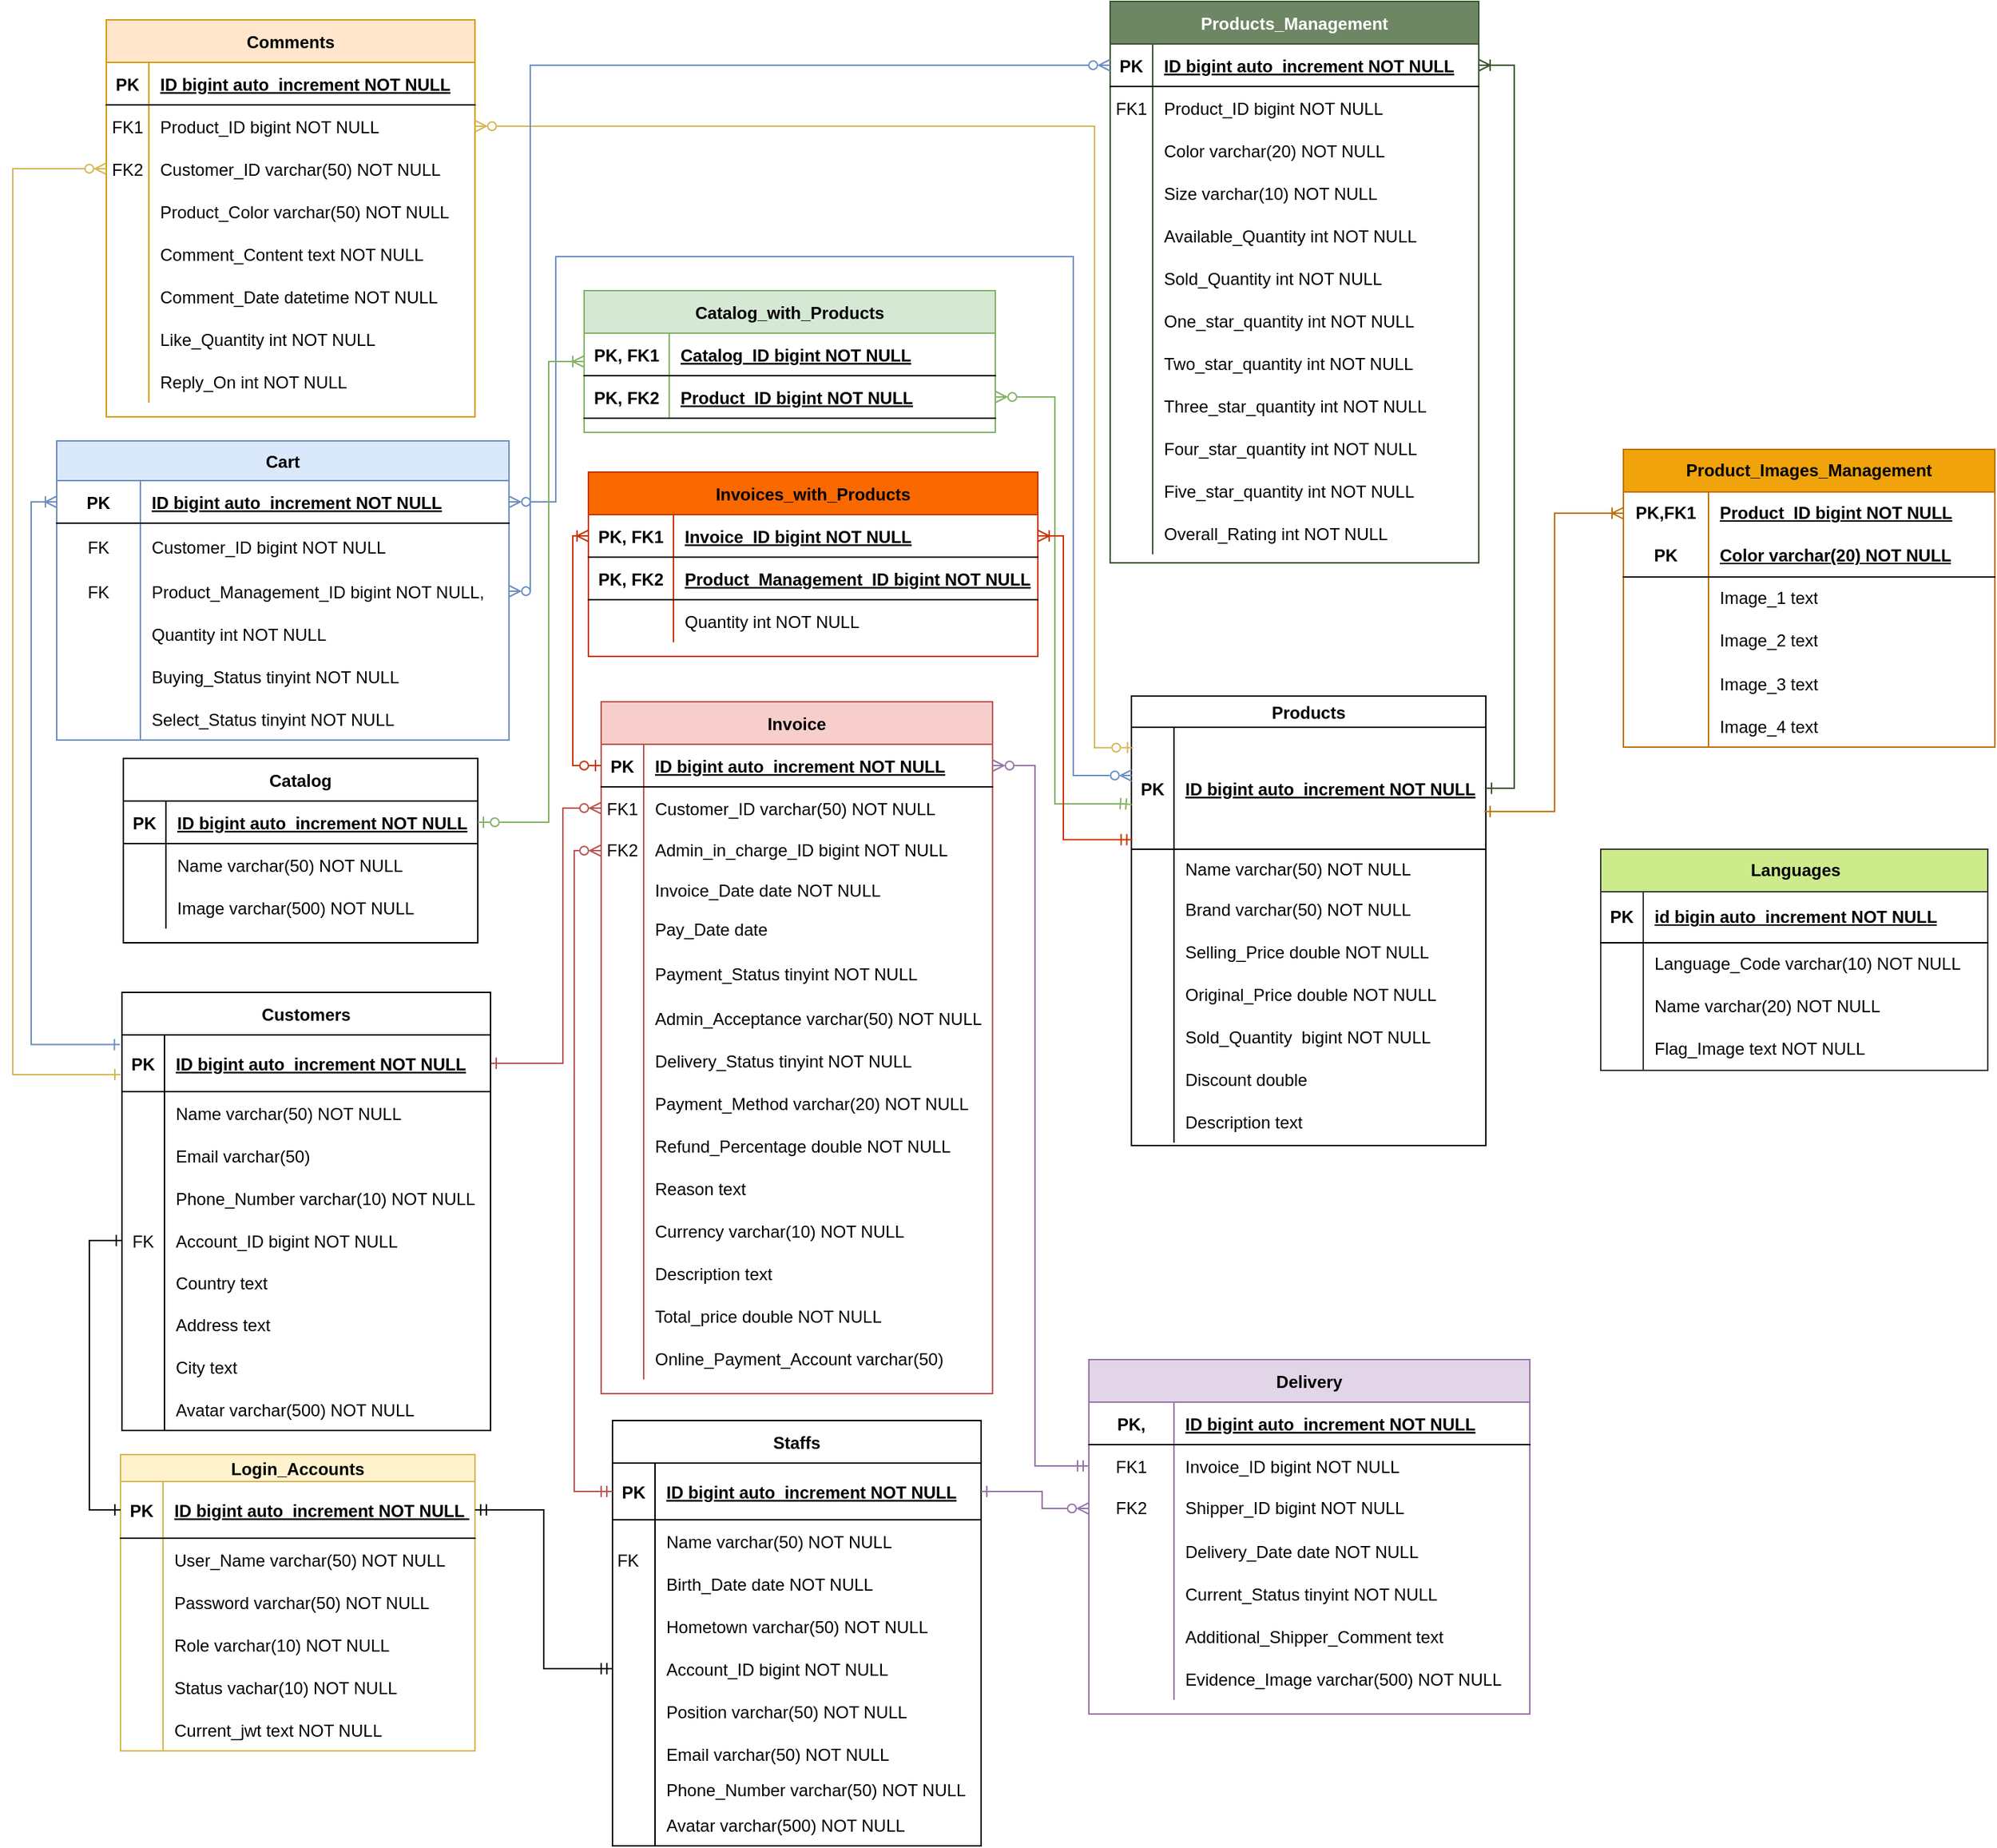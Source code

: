 <mxfile version="21.6.8" type="device">
  <diagram id="R2lEEEUBdFMjLlhIrx00" name="Page-1">
    <mxGraphModel dx="3371" dy="2119" grid="1" gridSize="1" guides="1" tooltips="1" connect="1" arrows="1" fold="1" page="1" pageScale="1" pageWidth="2336" pageHeight="1654" math="0" shadow="0" extFonts="Permanent Marker^https://fonts.googleapis.com/css?family=Permanent+Marker">
      <root>
        <mxCell id="0" />
        <mxCell id="1" parent="0" />
        <mxCell id="C-vyLk0tnHw3VtMMgP7b-1" value="" style="edgeStyle=orthogonalEdgeStyle;endArrow=ERzeroToMany;startArrow=ERone;endFill=1;startFill=0;entryX=0;entryY=0.5;entryDx=0;entryDy=0;rounded=0;fillColor=#f8cecc;strokeColor=#b85450;" parent="1" source="C-vyLk0tnHw3VtMMgP7b-24" target="C-vyLk0tnHw3VtMMgP7b-6" edge="1">
          <mxGeometry width="100" height="100" relative="1" as="geometry">
            <mxPoint x="-260.14" y="950" as="sourcePoint" />
            <mxPoint x="-160.14" y="850" as="targetPoint" />
            <Array as="points">
              <mxPoint x="-1118" y="698" />
              <mxPoint x="-1118" y="518" />
            </Array>
          </mxGeometry>
        </mxCell>
        <mxCell id="C-vyLk0tnHw3VtMMgP7b-2" value="Invoice" style="shape=table;startSize=30;container=1;collapsible=1;childLayout=tableLayout;fixedRows=1;rowLines=0;fontStyle=1;align=center;resizeLast=1;fillColor=#f8cecc;strokeColor=#b85450;" parent="1" vertex="1">
          <mxGeometry x="-1091" y="443" width="276.07" height="488" as="geometry" />
        </mxCell>
        <mxCell id="C-vyLk0tnHw3VtMMgP7b-3" value="" style="shape=partialRectangle;collapsible=0;dropTarget=0;pointerEvents=0;fillColor=none;points=[[0,0.5],[1,0.5]];portConstraint=eastwest;top=0;left=0;right=0;bottom=1;" parent="C-vyLk0tnHw3VtMMgP7b-2" vertex="1">
          <mxGeometry y="30" width="276.07" height="30" as="geometry" />
        </mxCell>
        <mxCell id="C-vyLk0tnHw3VtMMgP7b-4" value="PK" style="shape=partialRectangle;overflow=hidden;connectable=0;fillColor=none;top=0;left=0;bottom=0;right=0;fontStyle=1;" parent="C-vyLk0tnHw3VtMMgP7b-3" vertex="1">
          <mxGeometry width="30" height="30" as="geometry">
            <mxRectangle width="30" height="30" as="alternateBounds" />
          </mxGeometry>
        </mxCell>
        <mxCell id="C-vyLk0tnHw3VtMMgP7b-5" value="ID bigint auto_increment NOT NULL" style="shape=partialRectangle;overflow=hidden;connectable=0;fillColor=none;top=0;left=0;bottom=0;right=0;align=left;spacingLeft=6;fontStyle=5;" parent="C-vyLk0tnHw3VtMMgP7b-3" vertex="1">
          <mxGeometry x="30" width="246.07" height="30" as="geometry">
            <mxRectangle width="246.07" height="30" as="alternateBounds" />
          </mxGeometry>
        </mxCell>
        <mxCell id="C-vyLk0tnHw3VtMMgP7b-6" value="" style="shape=partialRectangle;collapsible=0;dropTarget=0;pointerEvents=0;fillColor=none;points=[[0,0.5],[1,0.5]];portConstraint=eastwest;top=0;left=0;right=0;bottom=0;" parent="C-vyLk0tnHw3VtMMgP7b-2" vertex="1">
          <mxGeometry y="60" width="276.07" height="30" as="geometry" />
        </mxCell>
        <mxCell id="C-vyLk0tnHw3VtMMgP7b-7" value="FK1" style="shape=partialRectangle;overflow=hidden;connectable=0;fillColor=none;top=0;left=0;bottom=0;right=0;" parent="C-vyLk0tnHw3VtMMgP7b-6" vertex="1">
          <mxGeometry width="30" height="30" as="geometry">
            <mxRectangle width="30" height="30" as="alternateBounds" />
          </mxGeometry>
        </mxCell>
        <mxCell id="C-vyLk0tnHw3VtMMgP7b-8" value="Customer_ID varchar(50) NOT NULL" style="shape=partialRectangle;overflow=hidden;connectable=0;fillColor=none;top=0;left=0;bottom=0;right=0;align=left;spacingLeft=6;" parent="C-vyLk0tnHw3VtMMgP7b-6" vertex="1">
          <mxGeometry x="30" width="246.07" height="30" as="geometry">
            <mxRectangle width="246.07" height="30" as="alternateBounds" />
          </mxGeometry>
        </mxCell>
        <mxCell id="r9KDS_qSAhv6UU-iefqw-51" value="" style="shape=tableRow;horizontal=0;startSize=0;swimlaneHead=0;swimlaneBody=0;fillColor=none;collapsible=0;dropTarget=0;points=[[0,0.5],[1,0.5]];portConstraint=eastwest;top=0;left=0;right=0;bottom=0;" vertex="1" parent="C-vyLk0tnHw3VtMMgP7b-2">
          <mxGeometry y="90" width="276.07" height="30" as="geometry" />
        </mxCell>
        <mxCell id="r9KDS_qSAhv6UU-iefqw-52" value="FK2" style="shape=partialRectangle;connectable=0;fillColor=none;top=0;left=0;bottom=0;right=0;fontStyle=0;overflow=hidden;whiteSpace=wrap;html=1;" vertex="1" parent="r9KDS_qSAhv6UU-iefqw-51">
          <mxGeometry width="30" height="30" as="geometry">
            <mxRectangle width="30" height="30" as="alternateBounds" />
          </mxGeometry>
        </mxCell>
        <mxCell id="r9KDS_qSAhv6UU-iefqw-53" value="Admin_in_charge_ID bigint NOT NULL" style="shape=partialRectangle;connectable=0;fillColor=none;top=0;left=0;bottom=0;right=0;align=left;spacingLeft=6;fontStyle=0;overflow=hidden;whiteSpace=wrap;html=1;" vertex="1" parent="r9KDS_qSAhv6UU-iefqw-51">
          <mxGeometry x="30" width="246.07" height="30" as="geometry">
            <mxRectangle width="246.07" height="30" as="alternateBounds" />
          </mxGeometry>
        </mxCell>
        <mxCell id="C-vyLk0tnHw3VtMMgP7b-9" value="" style="shape=partialRectangle;collapsible=0;dropTarget=0;pointerEvents=0;fillColor=none;points=[[0,0.5],[1,0.5]];portConstraint=eastwest;top=0;left=0;right=0;bottom=0;" parent="C-vyLk0tnHw3VtMMgP7b-2" vertex="1">
          <mxGeometry y="120" width="276.07" height="25" as="geometry" />
        </mxCell>
        <mxCell id="C-vyLk0tnHw3VtMMgP7b-10" value="" style="shape=partialRectangle;overflow=hidden;connectable=0;fillColor=none;top=0;left=0;bottom=0;right=0;" parent="C-vyLk0tnHw3VtMMgP7b-9" vertex="1">
          <mxGeometry width="30" height="25" as="geometry">
            <mxRectangle width="30" height="25" as="alternateBounds" />
          </mxGeometry>
        </mxCell>
        <mxCell id="C-vyLk0tnHw3VtMMgP7b-11" value="Invoice_Date date NOT NULL" style="shape=partialRectangle;overflow=hidden;connectable=0;fillColor=none;top=0;left=0;bottom=0;right=0;align=left;spacingLeft=6;" parent="C-vyLk0tnHw3VtMMgP7b-9" vertex="1">
          <mxGeometry x="30" width="246.07" height="25" as="geometry">
            <mxRectangle width="246.07" height="25" as="alternateBounds" />
          </mxGeometry>
        </mxCell>
        <mxCell id="r9KDS_qSAhv6UU-iefqw-39" value="" style="shape=tableRow;horizontal=0;startSize=0;swimlaneHead=0;swimlaneBody=0;fillColor=none;collapsible=0;dropTarget=0;points=[[0,0.5],[1,0.5]];portConstraint=eastwest;top=0;left=0;right=0;bottom=0;" vertex="1" parent="C-vyLk0tnHw3VtMMgP7b-2">
          <mxGeometry y="145" width="276.07" height="30" as="geometry" />
        </mxCell>
        <mxCell id="r9KDS_qSAhv6UU-iefqw-40" value="" style="shape=partialRectangle;connectable=0;fillColor=none;top=0;left=0;bottom=0;right=0;editable=1;overflow=hidden;" vertex="1" parent="r9KDS_qSAhv6UU-iefqw-39">
          <mxGeometry width="30" height="30" as="geometry">
            <mxRectangle width="30" height="30" as="alternateBounds" />
          </mxGeometry>
        </mxCell>
        <mxCell id="r9KDS_qSAhv6UU-iefqw-41" value="Pay_Date date " style="shape=partialRectangle;connectable=0;fillColor=none;top=0;left=0;bottom=0;right=0;align=left;spacingLeft=6;overflow=hidden;" vertex="1" parent="r9KDS_qSAhv6UU-iefqw-39">
          <mxGeometry x="30" width="246.07" height="30" as="geometry">
            <mxRectangle width="246.07" height="30" as="alternateBounds" />
          </mxGeometry>
        </mxCell>
        <mxCell id="oraXEkSC6bz6Uqji-P1P-8" value="" style="shape=tableRow;horizontal=0;startSize=0;swimlaneHead=0;swimlaneBody=0;fillColor=none;collapsible=0;dropTarget=0;points=[[0,0.5],[1,0.5]];portConstraint=eastwest;top=0;left=0;right=0;bottom=0;" parent="C-vyLk0tnHw3VtMMgP7b-2" vertex="1">
          <mxGeometry y="175" width="276.07" height="33" as="geometry" />
        </mxCell>
        <mxCell id="oraXEkSC6bz6Uqji-P1P-9" value="" style="shape=partialRectangle;connectable=0;fillColor=none;top=0;left=0;bottom=0;right=0;editable=1;overflow=hidden;" parent="oraXEkSC6bz6Uqji-P1P-8" vertex="1">
          <mxGeometry width="30" height="33" as="geometry">
            <mxRectangle width="30" height="33" as="alternateBounds" />
          </mxGeometry>
        </mxCell>
        <mxCell id="oraXEkSC6bz6Uqji-P1P-10" value="Payment_Status tinyint NOT NULL" style="shape=partialRectangle;connectable=0;fillColor=none;top=0;left=0;bottom=0;right=0;align=left;spacingLeft=6;overflow=hidden;" parent="oraXEkSC6bz6Uqji-P1P-8" vertex="1">
          <mxGeometry x="30" width="246.07" height="33" as="geometry">
            <mxRectangle width="246.07" height="33" as="alternateBounds" />
          </mxGeometry>
        </mxCell>
        <mxCell id="-poa9u2JodqeZniCWSP7-172" value="" style="shape=tableRow;horizontal=0;startSize=0;swimlaneHead=0;swimlaneBody=0;fillColor=none;collapsible=0;dropTarget=0;points=[[0,0.5],[1,0.5]];portConstraint=eastwest;top=0;left=0;right=0;bottom=0;" parent="C-vyLk0tnHw3VtMMgP7b-2" vertex="1">
          <mxGeometry y="208" width="276.07" height="30" as="geometry" />
        </mxCell>
        <mxCell id="-poa9u2JodqeZniCWSP7-173" value="" style="shape=partialRectangle;connectable=0;fillColor=none;top=0;left=0;bottom=0;right=0;editable=1;overflow=hidden;" parent="-poa9u2JodqeZniCWSP7-172" vertex="1">
          <mxGeometry width="30" height="30" as="geometry">
            <mxRectangle width="30" height="30" as="alternateBounds" />
          </mxGeometry>
        </mxCell>
        <mxCell id="-poa9u2JodqeZniCWSP7-174" value="Admin_Acceptance varchar(50) NOT NULL" style="shape=partialRectangle;connectable=0;fillColor=none;top=0;left=0;bottom=0;right=0;align=left;spacingLeft=6;overflow=hidden;" parent="-poa9u2JodqeZniCWSP7-172" vertex="1">
          <mxGeometry x="30" width="246.07" height="30" as="geometry">
            <mxRectangle width="246.07" height="30" as="alternateBounds" />
          </mxGeometry>
        </mxCell>
        <mxCell id="kjXJg3V_qnYKlFvjMSAF-1" value="" style="shape=tableRow;horizontal=0;startSize=0;swimlaneHead=0;swimlaneBody=0;fillColor=none;collapsible=0;dropTarget=0;points=[[0,0.5],[1,0.5]];portConstraint=eastwest;top=0;left=0;right=0;bottom=0;" parent="C-vyLk0tnHw3VtMMgP7b-2" vertex="1">
          <mxGeometry y="238" width="276.07" height="30" as="geometry" />
        </mxCell>
        <mxCell id="kjXJg3V_qnYKlFvjMSAF-2" value="" style="shape=partialRectangle;connectable=0;fillColor=none;top=0;left=0;bottom=0;right=0;editable=1;overflow=hidden;" parent="kjXJg3V_qnYKlFvjMSAF-1" vertex="1">
          <mxGeometry width="30" height="30" as="geometry">
            <mxRectangle width="30" height="30" as="alternateBounds" />
          </mxGeometry>
        </mxCell>
        <mxCell id="kjXJg3V_qnYKlFvjMSAF-3" value="Delivery_Status tinyint NOT NULL" style="shape=partialRectangle;connectable=0;fillColor=none;top=0;left=0;bottom=0;right=0;align=left;spacingLeft=6;overflow=hidden;" parent="kjXJg3V_qnYKlFvjMSAF-1" vertex="1">
          <mxGeometry x="30" width="246.07" height="30" as="geometry">
            <mxRectangle width="246.07" height="30" as="alternateBounds" />
          </mxGeometry>
        </mxCell>
        <mxCell id="r9KDS_qSAhv6UU-iefqw-42" value="" style="shape=tableRow;horizontal=0;startSize=0;swimlaneHead=0;swimlaneBody=0;fillColor=none;collapsible=0;dropTarget=0;points=[[0,0.5],[1,0.5]];portConstraint=eastwest;top=0;left=0;right=0;bottom=0;" vertex="1" parent="C-vyLk0tnHw3VtMMgP7b-2">
          <mxGeometry y="268" width="276.07" height="30" as="geometry" />
        </mxCell>
        <mxCell id="r9KDS_qSAhv6UU-iefqw-43" value="" style="shape=partialRectangle;connectable=0;fillColor=none;top=0;left=0;bottom=0;right=0;editable=1;overflow=hidden;" vertex="1" parent="r9KDS_qSAhv6UU-iefqw-42">
          <mxGeometry width="30" height="30" as="geometry">
            <mxRectangle width="30" height="30" as="alternateBounds" />
          </mxGeometry>
        </mxCell>
        <mxCell id="r9KDS_qSAhv6UU-iefqw-44" value="Payment_Method varchar(20) NOT NULL" style="shape=partialRectangle;connectable=0;fillColor=none;top=0;left=0;bottom=0;right=0;align=left;spacingLeft=6;overflow=hidden;" vertex="1" parent="r9KDS_qSAhv6UU-iefqw-42">
          <mxGeometry x="30" width="246.07" height="30" as="geometry">
            <mxRectangle width="246.07" height="30" as="alternateBounds" />
          </mxGeometry>
        </mxCell>
        <mxCell id="kjXJg3V_qnYKlFvjMSAF-4" value="" style="shape=tableRow;horizontal=0;startSize=0;swimlaneHead=0;swimlaneBody=0;fillColor=none;collapsible=0;dropTarget=0;points=[[0,0.5],[1,0.5]];portConstraint=eastwest;top=0;left=0;right=0;bottom=0;" parent="C-vyLk0tnHw3VtMMgP7b-2" vertex="1">
          <mxGeometry y="298" width="276.07" height="30" as="geometry" />
        </mxCell>
        <mxCell id="kjXJg3V_qnYKlFvjMSAF-5" value="" style="shape=partialRectangle;connectable=0;fillColor=none;top=0;left=0;bottom=0;right=0;editable=1;overflow=hidden;" parent="kjXJg3V_qnYKlFvjMSAF-4" vertex="1">
          <mxGeometry width="30" height="30" as="geometry">
            <mxRectangle width="30" height="30" as="alternateBounds" />
          </mxGeometry>
        </mxCell>
        <mxCell id="kjXJg3V_qnYKlFvjMSAF-6" value="Refund_Percentage double NOT NULL" style="shape=partialRectangle;connectable=0;fillColor=none;top=0;left=0;bottom=0;right=0;align=left;spacingLeft=6;overflow=hidden;" parent="kjXJg3V_qnYKlFvjMSAF-4" vertex="1">
          <mxGeometry x="30" width="246.07" height="30" as="geometry">
            <mxRectangle width="246.07" height="30" as="alternateBounds" />
          </mxGeometry>
        </mxCell>
        <mxCell id="kjXJg3V_qnYKlFvjMSAF-7" value="" style="shape=tableRow;horizontal=0;startSize=0;swimlaneHead=0;swimlaneBody=0;fillColor=none;collapsible=0;dropTarget=0;points=[[0,0.5],[1,0.5]];portConstraint=eastwest;top=0;left=0;right=0;bottom=0;" parent="C-vyLk0tnHw3VtMMgP7b-2" vertex="1">
          <mxGeometry y="328" width="276.07" height="30" as="geometry" />
        </mxCell>
        <mxCell id="kjXJg3V_qnYKlFvjMSAF-8" value="" style="shape=partialRectangle;connectable=0;fillColor=none;top=0;left=0;bottom=0;right=0;editable=1;overflow=hidden;" parent="kjXJg3V_qnYKlFvjMSAF-7" vertex="1">
          <mxGeometry width="30" height="30" as="geometry">
            <mxRectangle width="30" height="30" as="alternateBounds" />
          </mxGeometry>
        </mxCell>
        <mxCell id="kjXJg3V_qnYKlFvjMSAF-9" value="Reason text " style="shape=partialRectangle;connectable=0;fillColor=none;top=0;left=0;bottom=0;right=0;align=left;spacingLeft=6;overflow=hidden;" parent="kjXJg3V_qnYKlFvjMSAF-7" vertex="1">
          <mxGeometry x="30" width="246.07" height="30" as="geometry">
            <mxRectangle width="246.07" height="30" as="alternateBounds" />
          </mxGeometry>
        </mxCell>
        <mxCell id="RCIuFJIYRHf9HdgjiF4V-1" value="" style="shape=tableRow;horizontal=0;startSize=0;swimlaneHead=0;swimlaneBody=0;fillColor=none;collapsible=0;dropTarget=0;points=[[0,0.5],[1,0.5]];portConstraint=eastwest;top=0;left=0;right=0;bottom=0;" parent="C-vyLk0tnHw3VtMMgP7b-2" vertex="1">
          <mxGeometry y="358" width="276.07" height="30" as="geometry" />
        </mxCell>
        <mxCell id="RCIuFJIYRHf9HdgjiF4V-2" value="" style="shape=partialRectangle;connectable=0;fillColor=none;top=0;left=0;bottom=0;right=0;editable=1;overflow=hidden;" parent="RCIuFJIYRHf9HdgjiF4V-1" vertex="1">
          <mxGeometry width="30" height="30" as="geometry">
            <mxRectangle width="30" height="30" as="alternateBounds" />
          </mxGeometry>
        </mxCell>
        <mxCell id="RCIuFJIYRHf9HdgjiF4V-3" value="Currency varchar(10) NOT NULL" style="shape=partialRectangle;connectable=0;fillColor=none;top=0;left=0;bottom=0;right=0;align=left;spacingLeft=6;overflow=hidden;" parent="RCIuFJIYRHf9HdgjiF4V-1" vertex="1">
          <mxGeometry x="30" width="246.07" height="30" as="geometry">
            <mxRectangle width="246.07" height="30" as="alternateBounds" />
          </mxGeometry>
        </mxCell>
        <mxCell id="r9KDS_qSAhv6UU-iefqw-45" value="" style="shape=tableRow;horizontal=0;startSize=0;swimlaneHead=0;swimlaneBody=0;fillColor=none;collapsible=0;dropTarget=0;points=[[0,0.5],[1,0.5]];portConstraint=eastwest;top=0;left=0;right=0;bottom=0;" vertex="1" parent="C-vyLk0tnHw3VtMMgP7b-2">
          <mxGeometry y="388" width="276.07" height="30" as="geometry" />
        </mxCell>
        <mxCell id="r9KDS_qSAhv6UU-iefqw-46" value="" style="shape=partialRectangle;connectable=0;fillColor=none;top=0;left=0;bottom=0;right=0;editable=1;overflow=hidden;" vertex="1" parent="r9KDS_qSAhv6UU-iefqw-45">
          <mxGeometry width="30" height="30" as="geometry">
            <mxRectangle width="30" height="30" as="alternateBounds" />
          </mxGeometry>
        </mxCell>
        <mxCell id="r9KDS_qSAhv6UU-iefqw-47" value="Description text" style="shape=partialRectangle;connectable=0;fillColor=none;top=0;left=0;bottom=0;right=0;align=left;spacingLeft=6;overflow=hidden;" vertex="1" parent="r9KDS_qSAhv6UU-iefqw-45">
          <mxGeometry x="30" width="246.07" height="30" as="geometry">
            <mxRectangle width="246.07" height="30" as="alternateBounds" />
          </mxGeometry>
        </mxCell>
        <mxCell id="RCIuFJIYRHf9HdgjiF4V-7" value="" style="shape=tableRow;horizontal=0;startSize=0;swimlaneHead=0;swimlaneBody=0;fillColor=none;collapsible=0;dropTarget=0;points=[[0,0.5],[1,0.5]];portConstraint=eastwest;top=0;left=0;right=0;bottom=0;" parent="C-vyLk0tnHw3VtMMgP7b-2" vertex="1">
          <mxGeometry y="418" width="276.07" height="30" as="geometry" />
        </mxCell>
        <mxCell id="RCIuFJIYRHf9HdgjiF4V-8" value="" style="shape=partialRectangle;connectable=0;fillColor=none;top=0;left=0;bottom=0;right=0;editable=1;overflow=hidden;" parent="RCIuFJIYRHf9HdgjiF4V-7" vertex="1">
          <mxGeometry width="30" height="30" as="geometry">
            <mxRectangle width="30" height="30" as="alternateBounds" />
          </mxGeometry>
        </mxCell>
        <mxCell id="RCIuFJIYRHf9HdgjiF4V-9" value="Total_price double NOT NULL" style="shape=partialRectangle;connectable=0;fillColor=none;top=0;left=0;bottom=0;right=0;align=left;spacingLeft=6;overflow=hidden;" parent="RCIuFJIYRHf9HdgjiF4V-7" vertex="1">
          <mxGeometry x="30" width="246.07" height="30" as="geometry">
            <mxRectangle width="246.07" height="30" as="alternateBounds" />
          </mxGeometry>
        </mxCell>
        <mxCell id="r9KDS_qSAhv6UU-iefqw-48" value="" style="shape=tableRow;horizontal=0;startSize=0;swimlaneHead=0;swimlaneBody=0;fillColor=none;collapsible=0;dropTarget=0;points=[[0,0.5],[1,0.5]];portConstraint=eastwest;top=0;left=0;right=0;bottom=0;" vertex="1" parent="C-vyLk0tnHw3VtMMgP7b-2">
          <mxGeometry y="448" width="276.07" height="30" as="geometry" />
        </mxCell>
        <mxCell id="r9KDS_qSAhv6UU-iefqw-49" value="" style="shape=partialRectangle;connectable=0;fillColor=none;top=0;left=0;bottom=0;right=0;editable=1;overflow=hidden;" vertex="1" parent="r9KDS_qSAhv6UU-iefqw-48">
          <mxGeometry width="30" height="30" as="geometry">
            <mxRectangle width="30" height="30" as="alternateBounds" />
          </mxGeometry>
        </mxCell>
        <mxCell id="r9KDS_qSAhv6UU-iefqw-50" value="Online_Payment_Account varchar(50)" style="shape=partialRectangle;connectable=0;fillColor=none;top=0;left=0;bottom=0;right=0;align=left;spacingLeft=6;overflow=hidden;" vertex="1" parent="r9KDS_qSAhv6UU-iefqw-48">
          <mxGeometry x="30" width="246.07" height="30" as="geometry">
            <mxRectangle width="246.07" height="30" as="alternateBounds" />
          </mxGeometry>
        </mxCell>
        <mxCell id="C-vyLk0tnHw3VtMMgP7b-13" value="Delivery" style="shape=table;startSize=30;container=1;collapsible=1;childLayout=tableLayout;fixedRows=1;rowLines=0;fontStyle=1;align=center;resizeLast=1;fillColor=#e1d5e7;strokeColor=#9673a6;" parent="1" vertex="1">
          <mxGeometry x="-747" y="907" width="311" height="250" as="geometry" />
        </mxCell>
        <mxCell id="-poa9u2JodqeZniCWSP7-147" value="" style="shape=tableRow;horizontal=0;startSize=0;swimlaneHead=0;swimlaneBody=0;fillColor=none;collapsible=0;dropTarget=0;points=[[0,0.5],[1,0.5]];portConstraint=eastwest;top=0;left=0;right=0;bottom=1;" parent="C-vyLk0tnHw3VtMMgP7b-13" vertex="1">
          <mxGeometry y="30" width="311" height="30" as="geometry" />
        </mxCell>
        <mxCell id="-poa9u2JodqeZniCWSP7-148" value="PK," style="shape=partialRectangle;connectable=0;fillColor=none;top=0;left=0;bottom=0;right=0;fontStyle=1;overflow=hidden;" parent="-poa9u2JodqeZniCWSP7-147" vertex="1">
          <mxGeometry width="60" height="30" as="geometry">
            <mxRectangle width="60" height="30" as="alternateBounds" />
          </mxGeometry>
        </mxCell>
        <mxCell id="-poa9u2JodqeZniCWSP7-149" value="ID bigint auto_increment NOT NULL" style="shape=partialRectangle;connectable=0;fillColor=none;top=0;left=0;bottom=0;right=0;align=left;spacingLeft=6;fontStyle=5;overflow=hidden;" parent="-poa9u2JodqeZniCWSP7-147" vertex="1">
          <mxGeometry x="60" width="251" height="30" as="geometry">
            <mxRectangle width="251" height="30" as="alternateBounds" />
          </mxGeometry>
        </mxCell>
        <mxCell id="-poa9u2JodqeZniCWSP7-154" value="" style="shape=tableRow;horizontal=0;startSize=0;swimlaneHead=0;swimlaneBody=0;fillColor=none;collapsible=0;dropTarget=0;points=[[0,0.5],[1,0.5]];portConstraint=eastwest;top=0;left=0;right=0;bottom=0;" parent="C-vyLk0tnHw3VtMMgP7b-13" vertex="1">
          <mxGeometry y="60" width="311" height="30" as="geometry" />
        </mxCell>
        <mxCell id="-poa9u2JodqeZniCWSP7-155" value="FK1" style="shape=partialRectangle;connectable=0;fillColor=none;top=0;left=0;bottom=0;right=0;editable=1;overflow=hidden;" parent="-poa9u2JodqeZniCWSP7-154" vertex="1">
          <mxGeometry width="60" height="30" as="geometry">
            <mxRectangle width="60" height="30" as="alternateBounds" />
          </mxGeometry>
        </mxCell>
        <mxCell id="-poa9u2JodqeZniCWSP7-156" value="Invoice_ID bigint NOT NULL" style="shape=partialRectangle;connectable=0;fillColor=none;top=0;left=0;bottom=0;right=0;align=left;spacingLeft=6;overflow=hidden;" parent="-poa9u2JodqeZniCWSP7-154" vertex="1">
          <mxGeometry x="60" width="251" height="30" as="geometry">
            <mxRectangle width="251" height="30" as="alternateBounds" />
          </mxGeometry>
        </mxCell>
        <mxCell id="r9KDS_qSAhv6UU-iefqw-24" value="" style="shape=tableRow;horizontal=0;startSize=0;swimlaneHead=0;swimlaneBody=0;fillColor=none;collapsible=0;dropTarget=0;points=[[0,0.5],[1,0.5]];portConstraint=eastwest;top=0;left=0;right=0;bottom=0;" vertex="1" parent="C-vyLk0tnHw3VtMMgP7b-13">
          <mxGeometry y="90" width="311" height="30" as="geometry" />
        </mxCell>
        <mxCell id="r9KDS_qSAhv6UU-iefqw-25" value="&lt;div&gt;FK2&lt;/div&gt;" style="shape=partialRectangle;connectable=0;fillColor=none;top=0;left=0;bottom=0;right=0;fontStyle=0;overflow=hidden;whiteSpace=wrap;html=1;" vertex="1" parent="r9KDS_qSAhv6UU-iefqw-24">
          <mxGeometry width="60" height="30" as="geometry">
            <mxRectangle width="60" height="30" as="alternateBounds" />
          </mxGeometry>
        </mxCell>
        <mxCell id="r9KDS_qSAhv6UU-iefqw-26" value="Shipper_ID bigint NOT NULL " style="shape=partialRectangle;connectable=0;fillColor=none;top=0;left=0;bottom=0;right=0;align=left;spacingLeft=6;fontStyle=0;overflow=hidden;whiteSpace=wrap;html=1;" vertex="1" parent="r9KDS_qSAhv6UU-iefqw-24">
          <mxGeometry x="60" width="251" height="30" as="geometry">
            <mxRectangle width="251" height="30" as="alternateBounds" />
          </mxGeometry>
        </mxCell>
        <mxCell id="C-vyLk0tnHw3VtMMgP7b-20" value="" style="shape=partialRectangle;collapsible=0;dropTarget=0;pointerEvents=0;fillColor=none;points=[[0,0.5],[1,0.5]];portConstraint=eastwest;top=0;left=0;right=0;bottom=0;" parent="C-vyLk0tnHw3VtMMgP7b-13" vertex="1">
          <mxGeometry y="120" width="311" height="30" as="geometry" />
        </mxCell>
        <mxCell id="C-vyLk0tnHw3VtMMgP7b-21" value="" style="shape=partialRectangle;overflow=hidden;connectable=0;fillColor=none;top=0;left=0;bottom=0;right=0;" parent="C-vyLk0tnHw3VtMMgP7b-20" vertex="1">
          <mxGeometry width="60" height="30" as="geometry">
            <mxRectangle width="60" height="30" as="alternateBounds" />
          </mxGeometry>
        </mxCell>
        <mxCell id="C-vyLk0tnHw3VtMMgP7b-22" value="Delivery_Date date NOT NULL" style="shape=partialRectangle;overflow=hidden;connectable=0;fillColor=none;top=0;left=0;bottom=0;right=0;align=left;spacingLeft=6;" parent="C-vyLk0tnHw3VtMMgP7b-20" vertex="1">
          <mxGeometry x="60" width="251" height="30" as="geometry">
            <mxRectangle width="251" height="30" as="alternateBounds" />
          </mxGeometry>
        </mxCell>
        <mxCell id="yamQLb_a9QvvPIGgpK42-28" value="" style="shape=tableRow;horizontal=0;startSize=0;swimlaneHead=0;swimlaneBody=0;fillColor=none;collapsible=0;dropTarget=0;points=[[0,0.5],[1,0.5]];portConstraint=eastwest;top=0;left=0;right=0;bottom=0;" parent="C-vyLk0tnHw3VtMMgP7b-13" vertex="1">
          <mxGeometry y="150" width="311" height="30" as="geometry" />
        </mxCell>
        <mxCell id="yamQLb_a9QvvPIGgpK42-29" value="" style="shape=partialRectangle;connectable=0;fillColor=none;top=0;left=0;bottom=0;right=0;editable=1;overflow=hidden;" parent="yamQLb_a9QvvPIGgpK42-28" vertex="1">
          <mxGeometry width="60" height="30" as="geometry">
            <mxRectangle width="60" height="30" as="alternateBounds" />
          </mxGeometry>
        </mxCell>
        <mxCell id="yamQLb_a9QvvPIGgpK42-30" value="Current_Status tinyint NOT NULL" style="shape=partialRectangle;connectable=0;fillColor=none;top=0;left=0;bottom=0;right=0;align=left;spacingLeft=6;overflow=hidden;" parent="yamQLb_a9QvvPIGgpK42-28" vertex="1">
          <mxGeometry x="60" width="251" height="30" as="geometry">
            <mxRectangle width="251" height="30" as="alternateBounds" />
          </mxGeometry>
        </mxCell>
        <mxCell id="w_LTS4fwflrYtN4V23j_-18" value="" style="shape=tableRow;horizontal=0;startSize=0;swimlaneHead=0;swimlaneBody=0;fillColor=none;collapsible=0;dropTarget=0;points=[[0,0.5],[1,0.5]];portConstraint=eastwest;top=0;left=0;right=0;bottom=0;" parent="C-vyLk0tnHw3VtMMgP7b-13" vertex="1">
          <mxGeometry y="180" width="311" height="30" as="geometry" />
        </mxCell>
        <mxCell id="w_LTS4fwflrYtN4V23j_-19" value="" style="shape=partialRectangle;connectable=0;fillColor=none;top=0;left=0;bottom=0;right=0;editable=1;overflow=hidden;" parent="w_LTS4fwflrYtN4V23j_-18" vertex="1">
          <mxGeometry width="60" height="30" as="geometry">
            <mxRectangle width="60" height="30" as="alternateBounds" />
          </mxGeometry>
        </mxCell>
        <mxCell id="w_LTS4fwflrYtN4V23j_-20" value="Additional_Shipper_Comment text" style="shape=partialRectangle;connectable=0;fillColor=none;top=0;left=0;bottom=0;right=0;align=left;spacingLeft=6;overflow=hidden;" parent="w_LTS4fwflrYtN4V23j_-18" vertex="1">
          <mxGeometry x="60" width="251" height="30" as="geometry">
            <mxRectangle width="251" height="30" as="alternateBounds" />
          </mxGeometry>
        </mxCell>
        <mxCell id="w_LTS4fwflrYtN4V23j_-21" value="" style="shape=tableRow;horizontal=0;startSize=0;swimlaneHead=0;swimlaneBody=0;fillColor=none;collapsible=0;dropTarget=0;points=[[0,0.5],[1,0.5]];portConstraint=eastwest;top=0;left=0;right=0;bottom=0;" parent="C-vyLk0tnHw3VtMMgP7b-13" vertex="1">
          <mxGeometry y="210" width="311" height="30" as="geometry" />
        </mxCell>
        <mxCell id="w_LTS4fwflrYtN4V23j_-22" value="" style="shape=partialRectangle;connectable=0;fillColor=none;top=0;left=0;bottom=0;right=0;editable=1;overflow=hidden;" parent="w_LTS4fwflrYtN4V23j_-21" vertex="1">
          <mxGeometry width="60" height="30" as="geometry">
            <mxRectangle width="60" height="30" as="alternateBounds" />
          </mxGeometry>
        </mxCell>
        <mxCell id="w_LTS4fwflrYtN4V23j_-23" value="Evidence_Image varchar(500) NOT NULL" style="shape=partialRectangle;connectable=0;fillColor=none;top=0;left=0;bottom=0;right=0;align=left;spacingLeft=6;overflow=hidden;" parent="w_LTS4fwflrYtN4V23j_-21" vertex="1">
          <mxGeometry x="60" width="251" height="30" as="geometry">
            <mxRectangle width="251" height="30" as="alternateBounds" />
          </mxGeometry>
        </mxCell>
        <mxCell id="C-vyLk0tnHw3VtMMgP7b-23" value="Customers" style="shape=table;startSize=30;container=1;collapsible=1;childLayout=tableLayout;fixedRows=1;rowLines=0;fontStyle=1;align=center;resizeLast=1;" parent="1" vertex="1">
          <mxGeometry x="-1429" y="648" width="260" height="309" as="geometry">
            <mxRectangle x="-1250" y="390" width="100" height="30" as="alternateBounds" />
          </mxGeometry>
        </mxCell>
        <mxCell id="C-vyLk0tnHw3VtMMgP7b-24" value="" style="shape=partialRectangle;collapsible=0;dropTarget=0;pointerEvents=0;fillColor=none;points=[[0,0.5],[1,0.5]];portConstraint=eastwest;top=0;left=0;right=0;bottom=1;" parent="C-vyLk0tnHw3VtMMgP7b-23" vertex="1">
          <mxGeometry y="30" width="260" height="40" as="geometry" />
        </mxCell>
        <mxCell id="C-vyLk0tnHw3VtMMgP7b-25" value="PK" style="shape=partialRectangle;overflow=hidden;connectable=0;fillColor=none;top=0;left=0;bottom=0;right=0;fontStyle=1;" parent="C-vyLk0tnHw3VtMMgP7b-24" vertex="1">
          <mxGeometry width="30" height="40" as="geometry">
            <mxRectangle width="30" height="40" as="alternateBounds" />
          </mxGeometry>
        </mxCell>
        <mxCell id="C-vyLk0tnHw3VtMMgP7b-26" value="ID bigint auto_increment NOT NULL" style="shape=partialRectangle;overflow=hidden;connectable=0;fillColor=none;top=0;left=0;bottom=0;right=0;align=left;spacingLeft=6;fontStyle=5;" parent="C-vyLk0tnHw3VtMMgP7b-24" vertex="1">
          <mxGeometry x="30" width="230" height="40" as="geometry">
            <mxRectangle width="230" height="40" as="alternateBounds" />
          </mxGeometry>
        </mxCell>
        <mxCell id="C-vyLk0tnHw3VtMMgP7b-27" value="" style="shape=partialRectangle;collapsible=0;dropTarget=0;pointerEvents=0;fillColor=none;points=[[0,0.5],[1,0.5]];portConstraint=eastwest;top=0;left=0;right=0;bottom=0;" parent="C-vyLk0tnHw3VtMMgP7b-23" vertex="1">
          <mxGeometry y="70" width="260" height="30" as="geometry" />
        </mxCell>
        <mxCell id="C-vyLk0tnHw3VtMMgP7b-28" value="" style="shape=partialRectangle;overflow=hidden;connectable=0;fillColor=none;top=0;left=0;bottom=0;right=0;" parent="C-vyLk0tnHw3VtMMgP7b-27" vertex="1">
          <mxGeometry width="30" height="30" as="geometry">
            <mxRectangle width="30" height="30" as="alternateBounds" />
          </mxGeometry>
        </mxCell>
        <mxCell id="C-vyLk0tnHw3VtMMgP7b-29" value="Name varchar(50) NOT NULL" style="shape=partialRectangle;overflow=hidden;connectable=0;fillColor=none;top=0;left=0;bottom=0;right=0;align=left;spacingLeft=6;" parent="C-vyLk0tnHw3VtMMgP7b-27" vertex="1">
          <mxGeometry x="30" width="230" height="30" as="geometry">
            <mxRectangle width="230" height="30" as="alternateBounds" />
          </mxGeometry>
        </mxCell>
        <mxCell id="-poa9u2JodqeZniCWSP7-129" value="" style="shape=tableRow;horizontal=0;startSize=0;swimlaneHead=0;swimlaneBody=0;fillColor=none;collapsible=0;dropTarget=0;points=[[0,0.5],[1,0.5]];portConstraint=eastwest;top=0;left=0;right=0;bottom=0;" parent="C-vyLk0tnHw3VtMMgP7b-23" vertex="1">
          <mxGeometry y="100" width="260" height="30" as="geometry" />
        </mxCell>
        <mxCell id="-poa9u2JodqeZniCWSP7-130" value="" style="shape=partialRectangle;connectable=0;fillColor=none;top=0;left=0;bottom=0;right=0;editable=1;overflow=hidden;" parent="-poa9u2JodqeZniCWSP7-129" vertex="1">
          <mxGeometry width="30" height="30" as="geometry">
            <mxRectangle width="30" height="30" as="alternateBounds" />
          </mxGeometry>
        </mxCell>
        <mxCell id="-poa9u2JodqeZniCWSP7-131" value="Email varchar(50) " style="shape=partialRectangle;connectable=0;fillColor=none;top=0;left=0;bottom=0;right=0;align=left;spacingLeft=6;overflow=hidden;" parent="-poa9u2JodqeZniCWSP7-129" vertex="1">
          <mxGeometry x="30" width="230" height="30" as="geometry">
            <mxRectangle width="230" height="30" as="alternateBounds" />
          </mxGeometry>
        </mxCell>
        <mxCell id="-poa9u2JodqeZniCWSP7-136" value="" style="shape=tableRow;horizontal=0;startSize=0;swimlaneHead=0;swimlaneBody=0;fillColor=none;collapsible=0;dropTarget=0;points=[[0,0.5],[1,0.5]];portConstraint=eastwest;top=0;left=0;right=0;bottom=0;" parent="C-vyLk0tnHw3VtMMgP7b-23" vertex="1">
          <mxGeometry y="130" width="260" height="30" as="geometry" />
        </mxCell>
        <mxCell id="-poa9u2JodqeZniCWSP7-137" value="" style="shape=partialRectangle;connectable=0;fillColor=none;top=0;left=0;bottom=0;right=0;editable=1;overflow=hidden;" parent="-poa9u2JodqeZniCWSP7-136" vertex="1">
          <mxGeometry width="30" height="30" as="geometry">
            <mxRectangle width="30" height="30" as="alternateBounds" />
          </mxGeometry>
        </mxCell>
        <mxCell id="-poa9u2JodqeZniCWSP7-138" value="Phone_Number varchar(10) NOT NULL" style="shape=partialRectangle;connectable=0;fillColor=none;top=0;left=0;bottom=0;right=0;align=left;spacingLeft=6;overflow=hidden;" parent="-poa9u2JodqeZniCWSP7-136" vertex="1">
          <mxGeometry x="30" width="230" height="30" as="geometry">
            <mxRectangle width="230" height="30" as="alternateBounds" />
          </mxGeometry>
        </mxCell>
        <mxCell id="Q68PZslQ_yQtori0MZ1B-1" value="" style="shape=tableRow;horizontal=0;startSize=0;swimlaneHead=0;swimlaneBody=0;fillColor=none;collapsible=0;dropTarget=0;points=[[0,0.5],[1,0.5]];portConstraint=eastwest;top=0;left=0;right=0;bottom=0;" parent="C-vyLk0tnHw3VtMMgP7b-23" vertex="1">
          <mxGeometry y="160" width="260" height="30" as="geometry" />
        </mxCell>
        <mxCell id="Q68PZslQ_yQtori0MZ1B-2" value="FK" style="shape=partialRectangle;connectable=0;fillColor=none;top=0;left=0;bottom=0;right=0;editable=1;overflow=hidden;" parent="Q68PZslQ_yQtori0MZ1B-1" vertex="1">
          <mxGeometry width="30" height="30" as="geometry">
            <mxRectangle width="30" height="30" as="alternateBounds" />
          </mxGeometry>
        </mxCell>
        <mxCell id="Q68PZslQ_yQtori0MZ1B-3" value="Account_ID bigint NOT NULL" style="shape=partialRectangle;connectable=0;fillColor=none;top=0;left=0;bottom=0;right=0;align=left;spacingLeft=6;overflow=hidden;" parent="Q68PZslQ_yQtori0MZ1B-1" vertex="1">
          <mxGeometry x="30" width="230" height="30" as="geometry">
            <mxRectangle width="230" height="30" as="alternateBounds" />
          </mxGeometry>
        </mxCell>
        <mxCell id="r9KDS_qSAhv6UU-iefqw-7" value="" style="shape=tableRow;horizontal=0;startSize=0;swimlaneHead=0;swimlaneBody=0;fillColor=none;collapsible=0;dropTarget=0;points=[[0,0.5],[1,0.5]];portConstraint=eastwest;top=0;left=0;right=0;bottom=0;" vertex="1" parent="C-vyLk0tnHw3VtMMgP7b-23">
          <mxGeometry y="190" width="260" height="29" as="geometry" />
        </mxCell>
        <mxCell id="r9KDS_qSAhv6UU-iefqw-8" value="" style="shape=partialRectangle;connectable=0;fillColor=none;top=0;left=0;bottom=0;right=0;editable=1;overflow=hidden;" vertex="1" parent="r9KDS_qSAhv6UU-iefqw-7">
          <mxGeometry width="30" height="29" as="geometry">
            <mxRectangle width="30" height="29" as="alternateBounds" />
          </mxGeometry>
        </mxCell>
        <mxCell id="r9KDS_qSAhv6UU-iefqw-9" value="Country text     " style="shape=partialRectangle;connectable=0;fillColor=none;top=0;left=0;bottom=0;right=0;align=left;spacingLeft=6;overflow=hidden;" vertex="1" parent="r9KDS_qSAhv6UU-iefqw-7">
          <mxGeometry x="30" width="230" height="29" as="geometry">
            <mxRectangle width="230" height="29" as="alternateBounds" />
          </mxGeometry>
        </mxCell>
        <mxCell id="r9KDS_qSAhv6UU-iefqw-10" value="" style="shape=tableRow;horizontal=0;startSize=0;swimlaneHead=0;swimlaneBody=0;fillColor=none;collapsible=0;dropTarget=0;points=[[0,0.5],[1,0.5]];portConstraint=eastwest;top=0;left=0;right=0;bottom=0;" vertex="1" parent="C-vyLk0tnHw3VtMMgP7b-23">
          <mxGeometry y="219" width="260" height="30" as="geometry" />
        </mxCell>
        <mxCell id="r9KDS_qSAhv6UU-iefqw-11" value="" style="shape=partialRectangle;connectable=0;fillColor=none;top=0;left=0;bottom=0;right=0;editable=1;overflow=hidden;" vertex="1" parent="r9KDS_qSAhv6UU-iefqw-10">
          <mxGeometry width="30" height="30" as="geometry">
            <mxRectangle width="30" height="30" as="alternateBounds" />
          </mxGeometry>
        </mxCell>
        <mxCell id="r9KDS_qSAhv6UU-iefqw-12" value="Address text" style="shape=partialRectangle;connectable=0;fillColor=none;top=0;left=0;bottom=0;right=0;align=left;spacingLeft=6;overflow=hidden;" vertex="1" parent="r9KDS_qSAhv6UU-iefqw-10">
          <mxGeometry x="30" width="230" height="30" as="geometry">
            <mxRectangle width="230" height="30" as="alternateBounds" />
          </mxGeometry>
        </mxCell>
        <mxCell id="r9KDS_qSAhv6UU-iefqw-13" value="" style="shape=tableRow;horizontal=0;startSize=0;swimlaneHead=0;swimlaneBody=0;fillColor=none;collapsible=0;dropTarget=0;points=[[0,0.5],[1,0.5]];portConstraint=eastwest;top=0;left=0;right=0;bottom=0;" vertex="1" parent="C-vyLk0tnHw3VtMMgP7b-23">
          <mxGeometry y="249" width="260" height="30" as="geometry" />
        </mxCell>
        <mxCell id="r9KDS_qSAhv6UU-iefqw-14" value="" style="shape=partialRectangle;connectable=0;fillColor=none;top=0;left=0;bottom=0;right=0;editable=1;overflow=hidden;" vertex="1" parent="r9KDS_qSAhv6UU-iefqw-13">
          <mxGeometry width="30" height="30" as="geometry">
            <mxRectangle width="30" height="30" as="alternateBounds" />
          </mxGeometry>
        </mxCell>
        <mxCell id="r9KDS_qSAhv6UU-iefqw-15" value="City text" style="shape=partialRectangle;connectable=0;fillColor=none;top=0;left=0;bottom=0;right=0;align=left;spacingLeft=6;overflow=hidden;" vertex="1" parent="r9KDS_qSAhv6UU-iefqw-13">
          <mxGeometry x="30" width="230" height="30" as="geometry">
            <mxRectangle width="230" height="30" as="alternateBounds" />
          </mxGeometry>
        </mxCell>
        <mxCell id="oraXEkSC6bz6Uqji-P1P-17" value="" style="shape=tableRow;horizontal=0;startSize=0;swimlaneHead=0;swimlaneBody=0;fillColor=none;collapsible=0;dropTarget=0;points=[[0,0.5],[1,0.5]];portConstraint=eastwest;top=0;left=0;right=0;bottom=0;" parent="C-vyLk0tnHw3VtMMgP7b-23" vertex="1">
          <mxGeometry y="279" width="260" height="30" as="geometry" />
        </mxCell>
        <mxCell id="oraXEkSC6bz6Uqji-P1P-18" value="" style="shape=partialRectangle;connectable=0;fillColor=none;top=0;left=0;bottom=0;right=0;editable=1;overflow=hidden;" parent="oraXEkSC6bz6Uqji-P1P-17" vertex="1">
          <mxGeometry width="30" height="30" as="geometry">
            <mxRectangle width="30" height="30" as="alternateBounds" />
          </mxGeometry>
        </mxCell>
        <mxCell id="oraXEkSC6bz6Uqji-P1P-19" value="Avatar varchar(500) NOT NULL" style="shape=partialRectangle;connectable=0;fillColor=none;top=0;left=0;bottom=0;right=0;align=left;spacingLeft=6;overflow=hidden;" parent="oraXEkSC6bz6Uqji-P1P-17" vertex="1">
          <mxGeometry x="30" width="230" height="30" as="geometry">
            <mxRectangle width="230" height="30" as="alternateBounds" />
          </mxGeometry>
        </mxCell>
        <mxCell id="-poa9u2JodqeZniCWSP7-1" value="Products" style="shape=table;startSize=22;container=1;collapsible=1;childLayout=tableLayout;fixedRows=1;rowLines=0;fontStyle=1;align=center;resizeLast=1;" parent="1" vertex="1">
          <mxGeometry x="-717" y="439" width="250" height="317" as="geometry" />
        </mxCell>
        <mxCell id="-poa9u2JodqeZniCWSP7-2" value="" style="shape=partialRectangle;collapsible=0;dropTarget=0;pointerEvents=0;fillColor=none;points=[[0,0.5],[1,0.5]];portConstraint=eastwest;top=0;left=0;right=0;bottom=1;" parent="-poa9u2JodqeZniCWSP7-1" vertex="1">
          <mxGeometry y="22" width="250" height="86" as="geometry" />
        </mxCell>
        <mxCell id="-poa9u2JodqeZniCWSP7-3" value="PK" style="shape=partialRectangle;overflow=hidden;connectable=0;fillColor=none;top=0;left=0;bottom=0;right=0;fontStyle=1;" parent="-poa9u2JodqeZniCWSP7-2" vertex="1">
          <mxGeometry width="30" height="86" as="geometry">
            <mxRectangle width="30" height="86" as="alternateBounds" />
          </mxGeometry>
        </mxCell>
        <mxCell id="-poa9u2JodqeZniCWSP7-4" value="ID bigint auto_increment NOT NULL" style="shape=partialRectangle;overflow=hidden;connectable=0;fillColor=none;top=0;left=0;bottom=0;right=0;align=left;spacingLeft=6;fontStyle=5;" parent="-poa9u2JodqeZniCWSP7-2" vertex="1">
          <mxGeometry x="30" width="220" height="86" as="geometry">
            <mxRectangle width="220" height="86" as="alternateBounds" />
          </mxGeometry>
        </mxCell>
        <mxCell id="-poa9u2JodqeZniCWSP7-5" value="" style="shape=partialRectangle;collapsible=0;dropTarget=0;pointerEvents=0;fillColor=none;points=[[0,0.5],[1,0.5]];portConstraint=eastwest;top=0;left=0;right=0;bottom=0;" parent="-poa9u2JodqeZniCWSP7-1" vertex="1">
          <mxGeometry y="108" width="250" height="27" as="geometry" />
        </mxCell>
        <mxCell id="-poa9u2JodqeZniCWSP7-6" value="" style="shape=partialRectangle;overflow=hidden;connectable=0;fillColor=none;top=0;left=0;bottom=0;right=0;" parent="-poa9u2JodqeZniCWSP7-5" vertex="1">
          <mxGeometry width="30" height="27" as="geometry">
            <mxRectangle width="30" height="27" as="alternateBounds" />
          </mxGeometry>
        </mxCell>
        <mxCell id="-poa9u2JodqeZniCWSP7-7" value="Name varchar(50) NOT NULL" style="shape=partialRectangle;overflow=hidden;connectable=0;fillColor=none;top=0;left=0;bottom=0;right=0;align=left;spacingLeft=6;" parent="-poa9u2JodqeZniCWSP7-5" vertex="1">
          <mxGeometry x="30" width="220" height="27" as="geometry">
            <mxRectangle width="220" height="27" as="alternateBounds" />
          </mxGeometry>
        </mxCell>
        <mxCell id="GBeAglAyABacFwQQ6u2a-1" value="" style="shape=tableRow;horizontal=0;startSize=0;swimlaneHead=0;swimlaneBody=0;fillColor=none;collapsible=0;dropTarget=0;points=[[0,0.5],[1,0.5]];portConstraint=eastwest;top=0;left=0;right=0;bottom=0;" parent="-poa9u2JodqeZniCWSP7-1" vertex="1">
          <mxGeometry y="135" width="250" height="30" as="geometry" />
        </mxCell>
        <mxCell id="GBeAglAyABacFwQQ6u2a-2" value="" style="shape=partialRectangle;connectable=0;fillColor=none;top=0;left=0;bottom=0;right=0;editable=1;overflow=hidden;" parent="GBeAglAyABacFwQQ6u2a-1" vertex="1">
          <mxGeometry width="30" height="30" as="geometry">
            <mxRectangle width="30" height="30" as="alternateBounds" />
          </mxGeometry>
        </mxCell>
        <mxCell id="GBeAglAyABacFwQQ6u2a-3" value="Brand varchar(50) NOT NULL" style="shape=partialRectangle;connectable=0;fillColor=none;top=0;left=0;bottom=0;right=0;align=left;spacingLeft=6;overflow=hidden;" parent="GBeAglAyABacFwQQ6u2a-1" vertex="1">
          <mxGeometry x="30" width="220" height="30" as="geometry">
            <mxRectangle width="220" height="30" as="alternateBounds" />
          </mxGeometry>
        </mxCell>
        <mxCell id="-poa9u2JodqeZniCWSP7-8" value="" style="shape=partialRectangle;collapsible=0;dropTarget=0;pointerEvents=0;fillColor=none;points=[[0,0.5],[1,0.5]];portConstraint=eastwest;top=0;left=0;right=0;bottom=0;" parent="-poa9u2JodqeZniCWSP7-1" vertex="1">
          <mxGeometry y="165" width="250" height="30" as="geometry" />
        </mxCell>
        <mxCell id="-poa9u2JodqeZniCWSP7-9" value="" style="shape=partialRectangle;overflow=hidden;connectable=0;fillColor=none;top=0;left=0;bottom=0;right=0;" parent="-poa9u2JodqeZniCWSP7-8" vertex="1">
          <mxGeometry width="30" height="30" as="geometry">
            <mxRectangle width="30" height="30" as="alternateBounds" />
          </mxGeometry>
        </mxCell>
        <mxCell id="-poa9u2JodqeZniCWSP7-10" value="Selling_Price double NOT NULL" style="shape=partialRectangle;overflow=hidden;connectable=0;fillColor=none;top=0;left=0;bottom=0;right=0;align=left;spacingLeft=6;" parent="-poa9u2JodqeZniCWSP7-8" vertex="1">
          <mxGeometry x="30" width="220" height="30" as="geometry">
            <mxRectangle width="220" height="30" as="alternateBounds" />
          </mxGeometry>
        </mxCell>
        <mxCell id="Iq-mI4QifD7VH7Hyv-pH-1" value="" style="shape=tableRow;horizontal=0;startSize=0;swimlaneHead=0;swimlaneBody=0;fillColor=none;collapsible=0;dropTarget=0;points=[[0,0.5],[1,0.5]];portConstraint=eastwest;top=0;left=0;right=0;bottom=0;" parent="-poa9u2JodqeZniCWSP7-1" vertex="1">
          <mxGeometry y="195" width="250" height="30" as="geometry" />
        </mxCell>
        <mxCell id="Iq-mI4QifD7VH7Hyv-pH-2" value="" style="shape=partialRectangle;connectable=0;fillColor=none;top=0;left=0;bottom=0;right=0;editable=1;overflow=hidden;" parent="Iq-mI4QifD7VH7Hyv-pH-1" vertex="1">
          <mxGeometry width="30" height="30" as="geometry">
            <mxRectangle width="30" height="30" as="alternateBounds" />
          </mxGeometry>
        </mxCell>
        <mxCell id="Iq-mI4QifD7VH7Hyv-pH-3" value="Original_Price double NOT NULL" style="shape=partialRectangle;connectable=0;fillColor=none;top=0;left=0;bottom=0;right=0;align=left;spacingLeft=6;overflow=hidden;" parent="Iq-mI4QifD7VH7Hyv-pH-1" vertex="1">
          <mxGeometry x="30" width="220" height="30" as="geometry">
            <mxRectangle width="220" height="30" as="alternateBounds" />
          </mxGeometry>
        </mxCell>
        <mxCell id="-poa9u2JodqeZniCWSP7-210" value="" style="shape=tableRow;horizontal=0;startSize=0;swimlaneHead=0;swimlaneBody=0;fillColor=none;collapsible=0;dropTarget=0;points=[[0,0.5],[1,0.5]];portConstraint=eastwest;top=0;left=0;right=0;bottom=0;" parent="-poa9u2JodqeZniCWSP7-1" vertex="1">
          <mxGeometry y="225" width="250" height="30" as="geometry" />
        </mxCell>
        <mxCell id="-poa9u2JodqeZniCWSP7-211" value="" style="shape=partialRectangle;connectable=0;fillColor=none;top=0;left=0;bottom=0;right=0;editable=1;overflow=hidden;" parent="-poa9u2JodqeZniCWSP7-210" vertex="1">
          <mxGeometry width="30" height="30" as="geometry">
            <mxRectangle width="30" height="30" as="alternateBounds" />
          </mxGeometry>
        </mxCell>
        <mxCell id="-poa9u2JodqeZniCWSP7-212" value="Sold_Quantity  bigint NOT NULL" style="shape=partialRectangle;connectable=0;fillColor=none;top=0;left=0;bottom=0;right=0;align=left;spacingLeft=6;overflow=hidden;" parent="-poa9u2JodqeZniCWSP7-210" vertex="1">
          <mxGeometry x="30" width="220" height="30" as="geometry">
            <mxRectangle width="220" height="30" as="alternateBounds" />
          </mxGeometry>
        </mxCell>
        <mxCell id="Nbn4KN8wmukQGIuczoWl-1" value="" style="shape=tableRow;horizontal=0;startSize=0;swimlaneHead=0;swimlaneBody=0;fillColor=none;collapsible=0;dropTarget=0;points=[[0,0.5],[1,0.5]];portConstraint=eastwest;top=0;left=0;right=0;bottom=0;" parent="-poa9u2JodqeZniCWSP7-1" vertex="1">
          <mxGeometry y="255" width="250" height="30" as="geometry" />
        </mxCell>
        <mxCell id="Nbn4KN8wmukQGIuczoWl-2" value="" style="shape=partialRectangle;connectable=0;fillColor=none;top=0;left=0;bottom=0;right=0;editable=1;overflow=hidden;" parent="Nbn4KN8wmukQGIuczoWl-1" vertex="1">
          <mxGeometry width="30" height="30" as="geometry">
            <mxRectangle width="30" height="30" as="alternateBounds" />
          </mxGeometry>
        </mxCell>
        <mxCell id="Nbn4KN8wmukQGIuczoWl-3" value="Discount double" style="shape=partialRectangle;connectable=0;fillColor=none;top=0;left=0;bottom=0;right=0;align=left;spacingLeft=6;overflow=hidden;" parent="Nbn4KN8wmukQGIuczoWl-1" vertex="1">
          <mxGeometry x="30" width="220" height="30" as="geometry">
            <mxRectangle width="220" height="30" as="alternateBounds" />
          </mxGeometry>
        </mxCell>
        <mxCell id="r9KDS_qSAhv6UU-iefqw-122" value="" style="shape=tableRow;horizontal=0;startSize=0;swimlaneHead=0;swimlaneBody=0;fillColor=none;collapsible=0;dropTarget=0;points=[[0,0.5],[1,0.5]];portConstraint=eastwest;top=0;left=0;right=0;bottom=0;" vertex="1" parent="-poa9u2JodqeZniCWSP7-1">
          <mxGeometry y="285" width="250" height="30" as="geometry" />
        </mxCell>
        <mxCell id="r9KDS_qSAhv6UU-iefqw-123" value="" style="shape=partialRectangle;connectable=0;fillColor=none;top=0;left=0;bottom=0;right=0;editable=1;overflow=hidden;" vertex="1" parent="r9KDS_qSAhv6UU-iefqw-122">
          <mxGeometry width="30" height="30" as="geometry">
            <mxRectangle width="30" height="30" as="alternateBounds" />
          </mxGeometry>
        </mxCell>
        <mxCell id="r9KDS_qSAhv6UU-iefqw-124" value="Description text" style="shape=partialRectangle;connectable=0;fillColor=none;top=0;left=0;bottom=0;right=0;align=left;spacingLeft=6;overflow=hidden;" vertex="1" parent="r9KDS_qSAhv6UU-iefqw-122">
          <mxGeometry x="30" width="220" height="30" as="geometry">
            <mxRectangle width="220" height="30" as="alternateBounds" />
          </mxGeometry>
        </mxCell>
        <mxCell id="-poa9u2JodqeZniCWSP7-11" value="Login_Accounts" style="shape=table;startSize=19;container=1;collapsible=1;childLayout=tableLayout;fixedRows=1;rowLines=0;fontStyle=1;align=center;resizeLast=1;fillColor=#fff2cc;strokeColor=#d6b656;" parent="1" vertex="1">
          <mxGeometry x="-1430" y="974" width="250" height="209" as="geometry" />
        </mxCell>
        <mxCell id="-poa9u2JodqeZniCWSP7-12" value="" style="shape=partialRectangle;collapsible=0;dropTarget=0;pointerEvents=0;fillColor=none;points=[[0,0.5],[1,0.5]];portConstraint=eastwest;top=0;left=0;right=0;bottom=1;" parent="-poa9u2JodqeZniCWSP7-11" vertex="1">
          <mxGeometry y="19" width="250" height="40" as="geometry" />
        </mxCell>
        <mxCell id="-poa9u2JodqeZniCWSP7-13" value="PK" style="shape=partialRectangle;overflow=hidden;connectable=0;fillColor=none;top=0;left=0;bottom=0;right=0;fontStyle=1;" parent="-poa9u2JodqeZniCWSP7-12" vertex="1">
          <mxGeometry width="30" height="40" as="geometry">
            <mxRectangle width="30" height="40" as="alternateBounds" />
          </mxGeometry>
        </mxCell>
        <mxCell id="-poa9u2JodqeZniCWSP7-14" value="ID bigint auto_increment NOT NULL " style="shape=partialRectangle;overflow=hidden;connectable=0;fillColor=none;top=0;left=0;bottom=0;right=0;align=left;spacingLeft=6;fontStyle=5;" parent="-poa9u2JodqeZniCWSP7-12" vertex="1">
          <mxGeometry x="30" width="220" height="40" as="geometry">
            <mxRectangle width="220" height="40" as="alternateBounds" />
          </mxGeometry>
        </mxCell>
        <mxCell id="-poa9u2JodqeZniCWSP7-15" value="" style="shape=partialRectangle;collapsible=0;dropTarget=0;pointerEvents=0;fillColor=none;points=[[0,0.5],[1,0.5]];portConstraint=eastwest;top=0;left=0;right=0;bottom=0;" parent="-poa9u2JodqeZniCWSP7-11" vertex="1">
          <mxGeometry y="59" width="250" height="30" as="geometry" />
        </mxCell>
        <mxCell id="-poa9u2JodqeZniCWSP7-16" value="" style="shape=partialRectangle;overflow=hidden;connectable=0;fillColor=none;top=0;left=0;bottom=0;right=0;" parent="-poa9u2JodqeZniCWSP7-15" vertex="1">
          <mxGeometry width="30" height="30" as="geometry">
            <mxRectangle width="30" height="30" as="alternateBounds" />
          </mxGeometry>
        </mxCell>
        <mxCell id="-poa9u2JodqeZniCWSP7-17" value="User_Name varchar(50) NOT NULL" style="shape=partialRectangle;overflow=hidden;connectable=0;fillColor=none;top=0;left=0;bottom=0;right=0;align=left;spacingLeft=6;" parent="-poa9u2JodqeZniCWSP7-15" vertex="1">
          <mxGeometry x="30" width="220" height="30" as="geometry">
            <mxRectangle width="220" height="30" as="alternateBounds" />
          </mxGeometry>
        </mxCell>
        <mxCell id="-poa9u2JodqeZniCWSP7-18" value="" style="shape=partialRectangle;collapsible=0;dropTarget=0;pointerEvents=0;fillColor=none;points=[[0,0.5],[1,0.5]];portConstraint=eastwest;top=0;left=0;right=0;bottom=0;" parent="-poa9u2JodqeZniCWSP7-11" vertex="1">
          <mxGeometry y="89" width="250" height="30" as="geometry" />
        </mxCell>
        <mxCell id="-poa9u2JodqeZniCWSP7-19" value="" style="shape=partialRectangle;overflow=hidden;connectable=0;fillColor=none;top=0;left=0;bottom=0;right=0;" parent="-poa9u2JodqeZniCWSP7-18" vertex="1">
          <mxGeometry width="30" height="30" as="geometry">
            <mxRectangle width="30" height="30" as="alternateBounds" />
          </mxGeometry>
        </mxCell>
        <mxCell id="-poa9u2JodqeZniCWSP7-20" value="Password varchar(50) NOT NULL" style="shape=partialRectangle;overflow=hidden;connectable=0;fillColor=none;top=0;left=0;bottom=0;right=0;align=left;spacingLeft=6;" parent="-poa9u2JodqeZniCWSP7-18" vertex="1">
          <mxGeometry x="30" width="220" height="30" as="geometry">
            <mxRectangle width="220" height="30" as="alternateBounds" />
          </mxGeometry>
        </mxCell>
        <mxCell id="-poa9u2JodqeZniCWSP7-122" value="" style="shape=tableRow;horizontal=0;startSize=0;swimlaneHead=0;swimlaneBody=0;fillColor=none;collapsible=0;dropTarget=0;points=[[0,0.5],[1,0.5]];portConstraint=eastwest;top=0;left=0;right=0;bottom=0;" parent="-poa9u2JodqeZniCWSP7-11" vertex="1">
          <mxGeometry y="119" width="250" height="30" as="geometry" />
        </mxCell>
        <mxCell id="-poa9u2JodqeZniCWSP7-123" value="" style="shape=partialRectangle;connectable=0;fillColor=none;top=0;left=0;bottom=0;right=0;editable=1;overflow=hidden;" parent="-poa9u2JodqeZniCWSP7-122" vertex="1">
          <mxGeometry width="30" height="30" as="geometry">
            <mxRectangle width="30" height="30" as="alternateBounds" />
          </mxGeometry>
        </mxCell>
        <mxCell id="-poa9u2JodqeZniCWSP7-124" value="Role varchar(10) NOT NULL" style="shape=partialRectangle;connectable=0;fillColor=none;top=0;left=0;bottom=0;right=0;align=left;spacingLeft=6;overflow=hidden;" parent="-poa9u2JodqeZniCWSP7-122" vertex="1">
          <mxGeometry x="30" width="220" height="30" as="geometry">
            <mxRectangle width="220" height="30" as="alternateBounds" />
          </mxGeometry>
        </mxCell>
        <mxCell id="r9KDS_qSAhv6UU-iefqw-1" value="" style="shape=tableRow;horizontal=0;startSize=0;swimlaneHead=0;swimlaneBody=0;fillColor=none;collapsible=0;dropTarget=0;points=[[0,0.5],[1,0.5]];portConstraint=eastwest;top=0;left=0;right=0;bottom=0;" vertex="1" parent="-poa9u2JodqeZniCWSP7-11">
          <mxGeometry y="149" width="250" height="30" as="geometry" />
        </mxCell>
        <mxCell id="r9KDS_qSAhv6UU-iefqw-2" value="" style="shape=partialRectangle;connectable=0;fillColor=none;top=0;left=0;bottom=0;right=0;editable=1;overflow=hidden;" vertex="1" parent="r9KDS_qSAhv6UU-iefqw-1">
          <mxGeometry width="30" height="30" as="geometry">
            <mxRectangle width="30" height="30" as="alternateBounds" />
          </mxGeometry>
        </mxCell>
        <mxCell id="r9KDS_qSAhv6UU-iefqw-3" value="Status vachar(10) NOT NULL" style="shape=partialRectangle;connectable=0;fillColor=none;top=0;left=0;bottom=0;right=0;align=left;spacingLeft=6;overflow=hidden;" vertex="1" parent="r9KDS_qSAhv6UU-iefqw-1">
          <mxGeometry x="30" width="220" height="30" as="geometry">
            <mxRectangle width="220" height="30" as="alternateBounds" />
          </mxGeometry>
        </mxCell>
        <mxCell id="r9KDS_qSAhv6UU-iefqw-4" value="" style="shape=tableRow;horizontal=0;startSize=0;swimlaneHead=0;swimlaneBody=0;fillColor=none;collapsible=0;dropTarget=0;points=[[0,0.5],[1,0.5]];portConstraint=eastwest;top=0;left=0;right=0;bottom=0;" vertex="1" parent="-poa9u2JodqeZniCWSP7-11">
          <mxGeometry y="179" width="250" height="30" as="geometry" />
        </mxCell>
        <mxCell id="r9KDS_qSAhv6UU-iefqw-5" value="" style="shape=partialRectangle;connectable=0;fillColor=none;top=0;left=0;bottom=0;right=0;editable=1;overflow=hidden;" vertex="1" parent="r9KDS_qSAhv6UU-iefqw-4">
          <mxGeometry width="30" height="30" as="geometry">
            <mxRectangle width="30" height="30" as="alternateBounds" />
          </mxGeometry>
        </mxCell>
        <mxCell id="r9KDS_qSAhv6UU-iefqw-6" value="Current_jwt text NOT NULL" style="shape=partialRectangle;connectable=0;fillColor=none;top=0;left=0;bottom=0;right=0;align=left;spacingLeft=6;overflow=hidden;" vertex="1" parent="r9KDS_qSAhv6UU-iefqw-4">
          <mxGeometry x="30" width="220" height="30" as="geometry">
            <mxRectangle width="220" height="30" as="alternateBounds" />
          </mxGeometry>
        </mxCell>
        <mxCell id="-poa9u2JodqeZniCWSP7-31" value="Catalog_with_Products" style="shape=table;startSize=30;container=1;collapsible=1;childLayout=tableLayout;fixedRows=1;rowLines=0;fontStyle=1;align=center;resizeLast=1;fillColor=#d5e8d4;strokeColor=#82b366;" parent="1" vertex="1">
          <mxGeometry x="-1103.0" y="153" width="290" height="100" as="geometry" />
        </mxCell>
        <mxCell id="-poa9u2JodqeZniCWSP7-32" value="" style="shape=partialRectangle;collapsible=0;dropTarget=0;pointerEvents=0;fillColor=none;points=[[0,0.5],[1,0.5]];portConstraint=eastwest;top=0;left=0;right=0;bottom=1;" parent="-poa9u2JodqeZniCWSP7-31" vertex="1">
          <mxGeometry y="30" width="290" height="30" as="geometry" />
        </mxCell>
        <mxCell id="-poa9u2JodqeZniCWSP7-33" value="PK, FK1" style="shape=partialRectangle;overflow=hidden;connectable=0;fillColor=none;top=0;left=0;bottom=0;right=0;fontStyle=1;" parent="-poa9u2JodqeZniCWSP7-32" vertex="1">
          <mxGeometry width="60" height="30" as="geometry">
            <mxRectangle width="60" height="30" as="alternateBounds" />
          </mxGeometry>
        </mxCell>
        <mxCell id="-poa9u2JodqeZniCWSP7-34" value="Catalog_ID bigint NOT NULL" style="shape=partialRectangle;overflow=hidden;connectable=0;fillColor=none;top=0;left=0;bottom=0;right=0;align=left;spacingLeft=6;fontStyle=5;" parent="-poa9u2JodqeZniCWSP7-32" vertex="1">
          <mxGeometry x="60" width="230" height="30" as="geometry">
            <mxRectangle width="230" height="30" as="alternateBounds" />
          </mxGeometry>
        </mxCell>
        <mxCell id="-poa9u2JodqeZniCWSP7-240" value="" style="shape=tableRow;horizontal=0;startSize=0;swimlaneHead=0;swimlaneBody=0;fillColor=none;collapsible=0;dropTarget=0;points=[[0,0.5],[1,0.5]];portConstraint=eastwest;top=0;left=0;right=0;bottom=1;" parent="-poa9u2JodqeZniCWSP7-31" vertex="1">
          <mxGeometry y="60" width="290" height="30" as="geometry" />
        </mxCell>
        <mxCell id="-poa9u2JodqeZniCWSP7-241" value="PK, FK2" style="shape=partialRectangle;connectable=0;fillColor=none;top=0;left=0;bottom=0;right=0;fontStyle=1;overflow=hidden;" parent="-poa9u2JodqeZniCWSP7-240" vertex="1">
          <mxGeometry width="60" height="30" as="geometry">
            <mxRectangle width="60" height="30" as="alternateBounds" />
          </mxGeometry>
        </mxCell>
        <mxCell id="-poa9u2JodqeZniCWSP7-242" value="Product_ID bigint NOT NULL" style="shape=partialRectangle;connectable=0;fillColor=none;top=0;left=0;bottom=0;right=0;align=left;spacingLeft=6;fontStyle=5;overflow=hidden;" parent="-poa9u2JodqeZniCWSP7-240" vertex="1">
          <mxGeometry x="60" width="230" height="30" as="geometry">
            <mxRectangle width="230" height="30" as="alternateBounds" />
          </mxGeometry>
        </mxCell>
        <mxCell id="-poa9u2JodqeZniCWSP7-41" value="Cart" style="shape=table;startSize=28;container=1;collapsible=1;childLayout=tableLayout;fixedRows=1;rowLines=0;fontStyle=1;align=center;resizeLast=1;fillColor=#dae8fc;strokeColor=#6c8ebf;" parent="1" vertex="1">
          <mxGeometry x="-1475" y="259" width="319" height="211" as="geometry" />
        </mxCell>
        <mxCell id="zuLK-WDjbswAN8sNNMYr-1" value="" style="shape=tableRow;horizontal=0;startSize=0;swimlaneHead=0;swimlaneBody=0;fillColor=none;collapsible=0;dropTarget=0;points=[[0,0.5],[1,0.5]];portConstraint=eastwest;top=0;left=0;right=0;bottom=1;" parent="-poa9u2JodqeZniCWSP7-41" vertex="1">
          <mxGeometry y="28" width="319" height="30" as="geometry" />
        </mxCell>
        <mxCell id="zuLK-WDjbswAN8sNNMYr-2" value="PK" style="shape=partialRectangle;connectable=0;fillColor=none;top=0;left=0;bottom=0;right=0;fontStyle=1;overflow=hidden;" parent="zuLK-WDjbswAN8sNNMYr-1" vertex="1">
          <mxGeometry width="59" height="30" as="geometry">
            <mxRectangle width="59" height="30" as="alternateBounds" />
          </mxGeometry>
        </mxCell>
        <mxCell id="zuLK-WDjbswAN8sNNMYr-3" value="ID bigint auto_increment NOT NULL" style="shape=partialRectangle;connectable=0;fillColor=none;top=0;left=0;bottom=0;right=0;align=left;spacingLeft=6;fontStyle=5;overflow=hidden;" parent="zuLK-WDjbswAN8sNNMYr-1" vertex="1">
          <mxGeometry x="59" width="260" height="30" as="geometry">
            <mxRectangle width="260" height="30" as="alternateBounds" />
          </mxGeometry>
        </mxCell>
        <mxCell id="zuLK-WDjbswAN8sNNMYr-4" value="" style="shape=tableRow;horizontal=0;startSize=0;swimlaneHead=0;swimlaneBody=0;fillColor=none;collapsible=0;dropTarget=0;points=[[0,0.5],[1,0.5]];portConstraint=eastwest;top=0;left=0;right=0;bottom=0;" parent="-poa9u2JodqeZniCWSP7-41" vertex="1">
          <mxGeometry y="58" width="319" height="33" as="geometry" />
        </mxCell>
        <mxCell id="zuLK-WDjbswAN8sNNMYr-5" value="FK" style="shape=partialRectangle;connectable=0;fillColor=none;top=0;left=0;bottom=0;right=0;fontStyle=0;overflow=hidden;" parent="zuLK-WDjbswAN8sNNMYr-4" vertex="1">
          <mxGeometry width="59" height="33" as="geometry">
            <mxRectangle width="59" height="33" as="alternateBounds" />
          </mxGeometry>
        </mxCell>
        <mxCell id="zuLK-WDjbswAN8sNNMYr-6" value="Customer_ID bigint NOT NULL" style="shape=partialRectangle;connectable=0;fillColor=none;top=0;left=0;bottom=0;right=0;align=left;spacingLeft=6;fontStyle=0;overflow=hidden;" parent="zuLK-WDjbswAN8sNNMYr-4" vertex="1">
          <mxGeometry x="59" width="260" height="33" as="geometry">
            <mxRectangle width="260" height="33" as="alternateBounds" />
          </mxGeometry>
        </mxCell>
        <mxCell id="zuLK-WDjbswAN8sNNMYr-7" value="" style="shape=tableRow;horizontal=0;startSize=0;swimlaneHead=0;swimlaneBody=0;fillColor=none;collapsible=0;dropTarget=0;points=[[0,0.5],[1,0.5]];portConstraint=eastwest;top=0;left=0;right=0;bottom=0;" parent="-poa9u2JodqeZniCWSP7-41" vertex="1">
          <mxGeometry y="91" width="319" height="30" as="geometry" />
        </mxCell>
        <mxCell id="zuLK-WDjbswAN8sNNMYr-8" value="FK" style="shape=partialRectangle;connectable=0;fillColor=none;top=0;left=0;bottom=0;right=0;fontStyle=0;overflow=hidden;" parent="zuLK-WDjbswAN8sNNMYr-7" vertex="1">
          <mxGeometry width="59" height="30" as="geometry">
            <mxRectangle width="59" height="30" as="alternateBounds" />
          </mxGeometry>
        </mxCell>
        <mxCell id="zuLK-WDjbswAN8sNNMYr-9" value="&#x9;Product_Management_ID bigint NOT NULL," style="shape=partialRectangle;connectable=0;fillColor=none;top=0;left=0;bottom=0;right=0;align=left;spacingLeft=6;fontStyle=0;overflow=hidden;" parent="zuLK-WDjbswAN8sNNMYr-7" vertex="1">
          <mxGeometry x="59" width="260" height="30" as="geometry">
            <mxRectangle width="260" height="30" as="alternateBounds" />
          </mxGeometry>
        </mxCell>
        <mxCell id="-poa9u2JodqeZniCWSP7-45" value="" style="shape=partialRectangle;collapsible=0;dropTarget=0;pointerEvents=0;fillColor=none;points=[[0,0.5],[1,0.5]];portConstraint=eastwest;top=0;left=0;right=0;bottom=0;" parent="-poa9u2JodqeZniCWSP7-41" vertex="1">
          <mxGeometry y="121" width="319" height="30" as="geometry" />
        </mxCell>
        <mxCell id="-poa9u2JodqeZniCWSP7-46" value="" style="shape=partialRectangle;overflow=hidden;connectable=0;fillColor=none;top=0;left=0;bottom=0;right=0;" parent="-poa9u2JodqeZniCWSP7-45" vertex="1">
          <mxGeometry width="59" height="30" as="geometry">
            <mxRectangle width="59" height="30" as="alternateBounds" />
          </mxGeometry>
        </mxCell>
        <mxCell id="-poa9u2JodqeZniCWSP7-47" value="Quantity int NOT NULL" style="shape=partialRectangle;overflow=hidden;connectable=0;fillColor=none;top=0;left=0;bottom=0;right=0;align=left;spacingLeft=6;" parent="-poa9u2JodqeZniCWSP7-45" vertex="1">
          <mxGeometry x="59" width="260" height="30" as="geometry">
            <mxRectangle width="260" height="30" as="alternateBounds" />
          </mxGeometry>
        </mxCell>
        <mxCell id="zuLK-WDjbswAN8sNNMYr-10" value="" style="shape=tableRow;horizontal=0;startSize=0;swimlaneHead=0;swimlaneBody=0;fillColor=none;collapsible=0;dropTarget=0;points=[[0,0.5],[1,0.5]];portConstraint=eastwest;top=0;left=0;right=0;bottom=0;" parent="-poa9u2JodqeZniCWSP7-41" vertex="1">
          <mxGeometry y="151" width="319" height="30" as="geometry" />
        </mxCell>
        <mxCell id="zuLK-WDjbswAN8sNNMYr-11" value="" style="shape=partialRectangle;connectable=0;fillColor=none;top=0;left=0;bottom=0;right=0;editable=1;overflow=hidden;" parent="zuLK-WDjbswAN8sNNMYr-10" vertex="1">
          <mxGeometry width="59" height="30" as="geometry">
            <mxRectangle width="59" height="30" as="alternateBounds" />
          </mxGeometry>
        </mxCell>
        <mxCell id="zuLK-WDjbswAN8sNNMYr-12" value="Buying_Status tinyint NOT NULL" style="shape=partialRectangle;connectable=0;fillColor=none;top=0;left=0;bottom=0;right=0;align=left;spacingLeft=6;overflow=hidden;" parent="zuLK-WDjbswAN8sNNMYr-10" vertex="1">
          <mxGeometry x="59" width="260" height="30" as="geometry">
            <mxRectangle width="260" height="30" as="alternateBounds" />
          </mxGeometry>
        </mxCell>
        <mxCell id="w_LTS4fwflrYtN4V23j_-37" value="" style="shape=tableRow;horizontal=0;startSize=0;swimlaneHead=0;swimlaneBody=0;fillColor=none;collapsible=0;dropTarget=0;points=[[0,0.5],[1,0.5]];portConstraint=eastwest;top=0;left=0;right=0;bottom=0;" parent="-poa9u2JodqeZniCWSP7-41" vertex="1">
          <mxGeometry y="181" width="319" height="30" as="geometry" />
        </mxCell>
        <mxCell id="w_LTS4fwflrYtN4V23j_-38" value="" style="shape=partialRectangle;connectable=0;fillColor=none;top=0;left=0;bottom=0;right=0;editable=1;overflow=hidden;" parent="w_LTS4fwflrYtN4V23j_-37" vertex="1">
          <mxGeometry width="59" height="30" as="geometry">
            <mxRectangle width="59" height="30" as="alternateBounds" />
          </mxGeometry>
        </mxCell>
        <mxCell id="w_LTS4fwflrYtN4V23j_-39" value="Select_Status tinyint NOT NULL" style="shape=partialRectangle;connectable=0;fillColor=none;top=0;left=0;bottom=0;right=0;align=left;spacingLeft=6;overflow=hidden;" parent="w_LTS4fwflrYtN4V23j_-37" vertex="1">
          <mxGeometry x="59" width="260" height="30" as="geometry">
            <mxRectangle width="260" height="30" as="alternateBounds" />
          </mxGeometry>
        </mxCell>
        <mxCell id="-poa9u2JodqeZniCWSP7-51" value="Staffs" style="shape=table;startSize=30;container=1;collapsible=1;childLayout=tableLayout;fixedRows=1;rowLines=0;fontStyle=1;align=center;resizeLast=1;" parent="1" vertex="1">
          <mxGeometry x="-1083" y="950" width="260" height="300" as="geometry" />
        </mxCell>
        <mxCell id="-poa9u2JodqeZniCWSP7-52" value="" style="shape=partialRectangle;collapsible=0;dropTarget=0;pointerEvents=0;fillColor=none;points=[[0,0.5],[1,0.5]];portConstraint=eastwest;top=0;left=0;right=0;bottom=1;" parent="-poa9u2JodqeZniCWSP7-51" vertex="1">
          <mxGeometry y="30" width="260" height="40" as="geometry" />
        </mxCell>
        <mxCell id="-poa9u2JodqeZniCWSP7-53" value="PK" style="shape=partialRectangle;overflow=hidden;connectable=0;fillColor=none;top=0;left=0;bottom=0;right=0;fontStyle=1;" parent="-poa9u2JodqeZniCWSP7-52" vertex="1">
          <mxGeometry width="30" height="40" as="geometry">
            <mxRectangle width="30" height="40" as="alternateBounds" />
          </mxGeometry>
        </mxCell>
        <mxCell id="-poa9u2JodqeZniCWSP7-54" value="ID bigint auto_increment NOT NULL" style="shape=partialRectangle;overflow=hidden;connectable=0;fillColor=none;top=0;left=0;bottom=0;right=0;align=left;spacingLeft=6;fontStyle=5;" parent="-poa9u2JodqeZniCWSP7-52" vertex="1">
          <mxGeometry x="30" width="230" height="40" as="geometry">
            <mxRectangle width="230" height="40" as="alternateBounds" />
          </mxGeometry>
        </mxCell>
        <mxCell id="-poa9u2JodqeZniCWSP7-55" value="" style="shape=partialRectangle;collapsible=0;dropTarget=0;pointerEvents=0;fillColor=none;points=[[0,0.5],[1,0.5]];portConstraint=eastwest;top=0;left=0;right=0;bottom=0;" parent="-poa9u2JodqeZniCWSP7-51" vertex="1">
          <mxGeometry y="70" width="260" height="30" as="geometry" />
        </mxCell>
        <mxCell id="-poa9u2JodqeZniCWSP7-56" value="" style="shape=partialRectangle;overflow=hidden;connectable=0;fillColor=none;top=0;left=0;bottom=0;right=0;" parent="-poa9u2JodqeZniCWSP7-55" vertex="1">
          <mxGeometry width="30" height="30" as="geometry">
            <mxRectangle width="30" height="30" as="alternateBounds" />
          </mxGeometry>
        </mxCell>
        <mxCell id="-poa9u2JodqeZniCWSP7-57" value="Name varchar(50) NOT NULL" style="shape=partialRectangle;overflow=hidden;connectable=0;fillColor=none;top=0;left=0;bottom=0;right=0;align=left;spacingLeft=6;" parent="-poa9u2JodqeZniCWSP7-55" vertex="1">
          <mxGeometry x="30" width="230" height="30" as="geometry">
            <mxRectangle width="230" height="30" as="alternateBounds" />
          </mxGeometry>
        </mxCell>
        <mxCell id="-poa9u2JodqeZniCWSP7-179" value="" style="shape=tableRow;horizontal=0;startSize=0;swimlaneHead=0;swimlaneBody=0;fillColor=none;collapsible=0;dropTarget=0;points=[[0,0.5],[1,0.5]];portConstraint=eastwest;top=0;left=0;right=0;bottom=0;" parent="-poa9u2JodqeZniCWSP7-51" vertex="1">
          <mxGeometry y="100" width="260" height="30" as="geometry" />
        </mxCell>
        <mxCell id="-poa9u2JodqeZniCWSP7-180" value="" style="shape=partialRectangle;connectable=0;fillColor=none;top=0;left=0;bottom=0;right=0;editable=1;overflow=hidden;" parent="-poa9u2JodqeZniCWSP7-179" vertex="1">
          <mxGeometry width="30" height="30" as="geometry">
            <mxRectangle width="30" height="30" as="alternateBounds" />
          </mxGeometry>
        </mxCell>
        <mxCell id="-poa9u2JodqeZniCWSP7-181" value="Birth_Date date NOT NULL" style="shape=partialRectangle;connectable=0;fillColor=none;top=0;left=0;bottom=0;right=0;align=left;spacingLeft=6;overflow=hidden;" parent="-poa9u2JodqeZniCWSP7-179" vertex="1">
          <mxGeometry x="30" width="230" height="30" as="geometry">
            <mxRectangle width="230" height="30" as="alternateBounds" />
          </mxGeometry>
        </mxCell>
        <mxCell id="-poa9u2JodqeZniCWSP7-202" value="" style="shape=tableRow;horizontal=0;startSize=0;swimlaneHead=0;swimlaneBody=0;fillColor=none;collapsible=0;dropTarget=0;points=[[0,0.5],[1,0.5]];portConstraint=eastwest;top=0;left=0;right=0;bottom=0;" parent="-poa9u2JodqeZniCWSP7-51" vertex="1">
          <mxGeometry y="130" width="260" height="30" as="geometry" />
        </mxCell>
        <mxCell id="-poa9u2JodqeZniCWSP7-203" value="" style="shape=partialRectangle;connectable=0;fillColor=none;top=0;left=0;bottom=0;right=0;editable=1;overflow=hidden;" parent="-poa9u2JodqeZniCWSP7-202" vertex="1">
          <mxGeometry width="30" height="30" as="geometry">
            <mxRectangle width="30" height="30" as="alternateBounds" />
          </mxGeometry>
        </mxCell>
        <mxCell id="-poa9u2JodqeZniCWSP7-204" value="Hometown varchar(50) NOT NULL" style="shape=partialRectangle;connectable=0;fillColor=none;top=0;left=0;bottom=0;right=0;align=left;spacingLeft=6;overflow=hidden;" parent="-poa9u2JodqeZniCWSP7-202" vertex="1">
          <mxGeometry x="30" width="230" height="30" as="geometry">
            <mxRectangle width="230" height="30" as="alternateBounds" />
          </mxGeometry>
        </mxCell>
        <mxCell id="Q68PZslQ_yQtori0MZ1B-5" value="" style="shape=tableRow;horizontal=0;startSize=0;swimlaneHead=0;swimlaneBody=0;fillColor=none;collapsible=0;dropTarget=0;points=[[0,0.5],[1,0.5]];portConstraint=eastwest;top=0;left=0;right=0;bottom=0;" parent="-poa9u2JodqeZniCWSP7-51" vertex="1">
          <mxGeometry y="160" width="260" height="30" as="geometry" />
        </mxCell>
        <mxCell id="Q68PZslQ_yQtori0MZ1B-6" value="" style="shape=partialRectangle;connectable=0;fillColor=none;top=0;left=0;bottom=0;right=0;editable=1;overflow=hidden;" parent="Q68PZslQ_yQtori0MZ1B-5" vertex="1">
          <mxGeometry width="30" height="30" as="geometry">
            <mxRectangle width="30" height="30" as="alternateBounds" />
          </mxGeometry>
        </mxCell>
        <mxCell id="Q68PZslQ_yQtori0MZ1B-7" value="Account_ID bigint NOT NULL" style="shape=partialRectangle;connectable=0;fillColor=none;top=0;left=0;bottom=0;right=0;align=left;spacingLeft=6;overflow=hidden;" parent="Q68PZslQ_yQtori0MZ1B-5" vertex="1">
          <mxGeometry x="30" width="230" height="30" as="geometry">
            <mxRectangle width="230" height="30" as="alternateBounds" />
          </mxGeometry>
        </mxCell>
        <mxCell id="-poa9u2JodqeZniCWSP7-58" value="" style="shape=partialRectangle;collapsible=0;dropTarget=0;pointerEvents=0;fillColor=none;points=[[0,0.5],[1,0.5]];portConstraint=eastwest;top=0;left=0;right=0;bottom=0;" parent="-poa9u2JodqeZniCWSP7-51" vertex="1">
          <mxGeometry y="190" width="260" height="30" as="geometry" />
        </mxCell>
        <mxCell id="-poa9u2JodqeZniCWSP7-59" value="" style="shape=partialRectangle;overflow=hidden;connectable=0;fillColor=none;top=0;left=0;bottom=0;right=0;" parent="-poa9u2JodqeZniCWSP7-58" vertex="1">
          <mxGeometry width="30" height="30" as="geometry">
            <mxRectangle width="30" height="30" as="alternateBounds" />
          </mxGeometry>
        </mxCell>
        <mxCell id="-poa9u2JodqeZniCWSP7-60" value="Position varchar(50) NOT NULL" style="shape=partialRectangle;overflow=hidden;connectable=0;fillColor=none;top=0;left=0;bottom=0;right=0;align=left;spacingLeft=6;" parent="-poa9u2JodqeZniCWSP7-58" vertex="1">
          <mxGeometry x="30" width="230" height="30" as="geometry">
            <mxRectangle width="230" height="30" as="alternateBounds" />
          </mxGeometry>
        </mxCell>
        <mxCell id="-poa9u2JodqeZniCWSP7-185" value="" style="shape=tableRow;horizontal=0;startSize=0;swimlaneHead=0;swimlaneBody=0;fillColor=none;collapsible=0;dropTarget=0;points=[[0,0.5],[1,0.5]];portConstraint=eastwest;top=0;left=0;right=0;bottom=0;" parent="-poa9u2JodqeZniCWSP7-51" vertex="1">
          <mxGeometry y="220" width="260" height="30" as="geometry" />
        </mxCell>
        <mxCell id="-poa9u2JodqeZniCWSP7-186" value="" style="shape=partialRectangle;connectable=0;fillColor=none;top=0;left=0;bottom=0;right=0;editable=1;overflow=hidden;" parent="-poa9u2JodqeZniCWSP7-185" vertex="1">
          <mxGeometry width="30" height="30" as="geometry">
            <mxRectangle width="30" height="30" as="alternateBounds" />
          </mxGeometry>
        </mxCell>
        <mxCell id="-poa9u2JodqeZniCWSP7-187" value="Email varchar(50) NOT NULL" style="shape=partialRectangle;connectable=0;fillColor=none;top=0;left=0;bottom=0;right=0;align=left;spacingLeft=6;overflow=hidden;" parent="-poa9u2JodqeZniCWSP7-185" vertex="1">
          <mxGeometry x="30" width="230" height="30" as="geometry">
            <mxRectangle width="230" height="30" as="alternateBounds" />
          </mxGeometry>
        </mxCell>
        <mxCell id="-poa9u2JodqeZniCWSP7-188" value="" style="shape=tableRow;horizontal=0;startSize=0;swimlaneHead=0;swimlaneBody=0;fillColor=none;collapsible=0;dropTarget=0;points=[[0,0.5],[1,0.5]];portConstraint=eastwest;top=0;left=0;right=0;bottom=0;" parent="-poa9u2JodqeZniCWSP7-51" vertex="1">
          <mxGeometry y="250" width="260" height="20" as="geometry" />
        </mxCell>
        <mxCell id="-poa9u2JodqeZniCWSP7-189" value="" style="shape=partialRectangle;connectable=0;fillColor=none;top=0;left=0;bottom=0;right=0;editable=1;overflow=hidden;" parent="-poa9u2JodqeZniCWSP7-188" vertex="1">
          <mxGeometry width="30" height="20" as="geometry">
            <mxRectangle width="30" height="20" as="alternateBounds" />
          </mxGeometry>
        </mxCell>
        <mxCell id="-poa9u2JodqeZniCWSP7-190" value="Phone_Number varchar(50) NOT NULL" style="shape=partialRectangle;connectable=0;fillColor=none;top=0;left=0;bottom=0;right=0;align=left;spacingLeft=6;overflow=hidden;" parent="-poa9u2JodqeZniCWSP7-188" vertex="1">
          <mxGeometry x="30" width="230" height="20" as="geometry">
            <mxRectangle width="230" height="20" as="alternateBounds" />
          </mxGeometry>
        </mxCell>
        <mxCell id="oraXEkSC6bz6Uqji-P1P-14" value="" style="shape=tableRow;horizontal=0;startSize=0;swimlaneHead=0;swimlaneBody=0;fillColor=none;collapsible=0;dropTarget=0;points=[[0,0.5],[1,0.5]];portConstraint=eastwest;top=0;left=0;right=0;bottom=0;" parent="-poa9u2JodqeZniCWSP7-51" vertex="1">
          <mxGeometry y="270" width="260" height="30" as="geometry" />
        </mxCell>
        <mxCell id="oraXEkSC6bz6Uqji-P1P-15" value="" style="shape=partialRectangle;connectable=0;fillColor=none;top=0;left=0;bottom=0;right=0;editable=1;overflow=hidden;" parent="oraXEkSC6bz6Uqji-P1P-14" vertex="1">
          <mxGeometry width="30" height="30" as="geometry">
            <mxRectangle width="30" height="30" as="alternateBounds" />
          </mxGeometry>
        </mxCell>
        <mxCell id="oraXEkSC6bz6Uqji-P1P-16" value="Avatar varchar(500) NOT NULL" style="shape=partialRectangle;connectable=0;fillColor=none;top=0;left=0;bottom=0;right=0;align=left;spacingLeft=6;overflow=hidden;" parent="oraXEkSC6bz6Uqji-P1P-14" vertex="1">
          <mxGeometry x="30" width="230" height="30" as="geometry">
            <mxRectangle width="230" height="30" as="alternateBounds" />
          </mxGeometry>
        </mxCell>
        <mxCell id="-poa9u2JodqeZniCWSP7-61" value="Catalog" style="shape=table;startSize=30;container=1;collapsible=1;childLayout=tableLayout;fixedRows=1;rowLines=0;fontStyle=1;align=center;resizeLast=1;" parent="1" vertex="1">
          <mxGeometry x="-1428.0" y="483" width="250" height="130" as="geometry" />
        </mxCell>
        <mxCell id="-poa9u2JodqeZniCWSP7-62" value="" style="shape=partialRectangle;collapsible=0;dropTarget=0;pointerEvents=0;fillColor=none;points=[[0,0.5],[1,0.5]];portConstraint=eastwest;top=0;left=0;right=0;bottom=1;" parent="-poa9u2JodqeZniCWSP7-61" vertex="1">
          <mxGeometry y="30" width="250" height="30" as="geometry" />
        </mxCell>
        <mxCell id="-poa9u2JodqeZniCWSP7-63" value="PK" style="shape=partialRectangle;overflow=hidden;connectable=0;fillColor=none;top=0;left=0;bottom=0;right=0;fontStyle=1;" parent="-poa9u2JodqeZniCWSP7-62" vertex="1">
          <mxGeometry width="30" height="30" as="geometry">
            <mxRectangle width="30" height="30" as="alternateBounds" />
          </mxGeometry>
        </mxCell>
        <mxCell id="-poa9u2JodqeZniCWSP7-64" value="ID bigint auto_increment NOT NULL" style="shape=partialRectangle;overflow=hidden;connectable=0;fillColor=none;top=0;left=0;bottom=0;right=0;align=left;spacingLeft=6;fontStyle=5;" parent="-poa9u2JodqeZniCWSP7-62" vertex="1">
          <mxGeometry x="30" width="220" height="30" as="geometry">
            <mxRectangle width="220" height="30" as="alternateBounds" />
          </mxGeometry>
        </mxCell>
        <mxCell id="-poa9u2JodqeZniCWSP7-65" value="" style="shape=partialRectangle;collapsible=0;dropTarget=0;pointerEvents=0;fillColor=none;points=[[0,0.5],[1,0.5]];portConstraint=eastwest;top=0;left=0;right=0;bottom=0;" parent="-poa9u2JodqeZniCWSP7-61" vertex="1">
          <mxGeometry y="60" width="250" height="30" as="geometry" />
        </mxCell>
        <mxCell id="-poa9u2JodqeZniCWSP7-66" value="" style="shape=partialRectangle;overflow=hidden;connectable=0;fillColor=none;top=0;left=0;bottom=0;right=0;" parent="-poa9u2JodqeZniCWSP7-65" vertex="1">
          <mxGeometry width="30" height="30" as="geometry">
            <mxRectangle width="30" height="30" as="alternateBounds" />
          </mxGeometry>
        </mxCell>
        <mxCell id="-poa9u2JodqeZniCWSP7-67" value="Name varchar(50) NOT NULL" style="shape=partialRectangle;overflow=hidden;connectable=0;fillColor=none;top=0;left=0;bottom=0;right=0;align=left;spacingLeft=6;" parent="-poa9u2JodqeZniCWSP7-65" vertex="1">
          <mxGeometry x="30" width="220" height="30" as="geometry">
            <mxRectangle width="220" height="30" as="alternateBounds" />
          </mxGeometry>
        </mxCell>
        <mxCell id="r9KDS_qSAhv6UU-iefqw-18" value="" style="shape=tableRow;horizontal=0;startSize=0;swimlaneHead=0;swimlaneBody=0;fillColor=none;collapsible=0;dropTarget=0;points=[[0,0.5],[1,0.5]];portConstraint=eastwest;top=0;left=0;right=0;bottom=0;" vertex="1" parent="-poa9u2JodqeZniCWSP7-61">
          <mxGeometry y="90" width="250" height="30" as="geometry" />
        </mxCell>
        <mxCell id="r9KDS_qSAhv6UU-iefqw-19" value="" style="shape=partialRectangle;connectable=0;fillColor=none;top=0;left=0;bottom=0;right=0;editable=1;overflow=hidden;" vertex="1" parent="r9KDS_qSAhv6UU-iefqw-18">
          <mxGeometry width="30" height="30" as="geometry">
            <mxRectangle width="30" height="30" as="alternateBounds" />
          </mxGeometry>
        </mxCell>
        <mxCell id="r9KDS_qSAhv6UU-iefqw-20" value="Image varchar(500) NOT NULL" style="shape=partialRectangle;connectable=0;fillColor=none;top=0;left=0;bottom=0;right=0;align=left;spacingLeft=6;overflow=hidden;" vertex="1" parent="r9KDS_qSAhv6UU-iefqw-18">
          <mxGeometry x="30" width="220" height="30" as="geometry">
            <mxRectangle width="220" height="30" as="alternateBounds" />
          </mxGeometry>
        </mxCell>
        <mxCell id="-poa9u2JodqeZniCWSP7-158" style="edgeStyle=orthogonalEdgeStyle;rounded=0;orthogonalLoop=1;jettySize=auto;html=1;exitX=1;exitY=0.5;exitDx=0;exitDy=0;entryX=0;entryY=0.5;entryDx=0;entryDy=0;startArrow=ERone;startFill=0;endArrow=ERzeroToMany;endFill=0;fillColor=#e1d5e7;strokeColor=#9673a6;" parent="1" source="-poa9u2JodqeZniCWSP7-52" target="r9KDS_qSAhv6UU-iefqw-24" edge="1">
          <mxGeometry relative="1" as="geometry">
            <Array as="points">
              <mxPoint x="-780" y="1000" />
              <mxPoint x="-780" y="1012" />
            </Array>
          </mxGeometry>
        </mxCell>
        <mxCell id="-poa9u2JodqeZniCWSP7-160" style="edgeStyle=orthogonalEdgeStyle;rounded=0;orthogonalLoop=1;jettySize=auto;html=1;exitX=1;exitY=0.5;exitDx=0;exitDy=0;entryX=0;entryY=0.5;entryDx=0;entryDy=0;startArrow=ERzeroToMany;startFill=0;endArrow=ERmandOne;endFill=0;fillColor=#e1d5e7;strokeColor=#9673a6;" parent="1" source="C-vyLk0tnHw3VtMMgP7b-3" target="-poa9u2JodqeZniCWSP7-154" edge="1">
          <mxGeometry relative="1" as="geometry">
            <Array as="points">
              <mxPoint x="-785" y="488" />
              <mxPoint x="-785" y="982" />
            </Array>
          </mxGeometry>
        </mxCell>
        <mxCell id="-poa9u2JodqeZniCWSP7-205" style="edgeStyle=orthogonalEdgeStyle;rounded=0;orthogonalLoop=1;jettySize=auto;html=1;startArrow=ERoneToMany;startFill=0;endArrow=ERone;endFill=0;fillColor=#dae8fc;strokeColor=#6c8ebf;entryX=-0.005;entryY=0.17;entryDx=0;entryDy=0;entryPerimeter=0;exitX=0;exitY=0.5;exitDx=0;exitDy=0;" parent="1" source="zuLK-WDjbswAN8sNNMYr-1" target="C-vyLk0tnHw3VtMMgP7b-24" edge="1">
          <mxGeometry relative="1" as="geometry">
            <mxPoint x="-1429" y="605" as="targetPoint" />
            <Array as="points">
              <mxPoint x="-1493" y="302" />
              <mxPoint x="-1493" y="685" />
            </Array>
            <mxPoint x="-1462" y="311" as="sourcePoint" />
          </mxGeometry>
        </mxCell>
        <mxCell id="-poa9u2JodqeZniCWSP7-206" style="edgeStyle=orthogonalEdgeStyle;rounded=0;orthogonalLoop=1;jettySize=auto;html=1;startArrow=ERzeroToMany;startFill=0;endArrow=ERzeroToMany;endFill=0;fillColor=#dae8fc;strokeColor=#6c8ebf;entryX=0.001;entryY=0.4;entryDx=0;entryDy=0;entryPerimeter=0;exitX=1;exitY=0.5;exitDx=0;exitDy=0;" parent="1" source="zuLK-WDjbswAN8sNNMYr-1" target="-poa9u2JodqeZniCWSP7-2" edge="1">
          <mxGeometry relative="1" as="geometry">
            <mxPoint x="-763" y="264" as="targetPoint" />
            <Array as="points">
              <mxPoint x="-1123" y="302" />
              <mxPoint x="-1123" y="129" />
              <mxPoint x="-758" y="129" />
              <mxPoint x="-758" y="495" />
              <mxPoint x="-717" y="495" />
            </Array>
            <mxPoint x="-1112" y="311" as="sourcePoint" />
          </mxGeometry>
        </mxCell>
        <mxCell id="-poa9u2JodqeZniCWSP7-243" style="edgeStyle=orthogonalEdgeStyle;rounded=0;orthogonalLoop=1;jettySize=auto;html=1;exitX=1;exitY=0.5;exitDx=0;exitDy=0;entryX=0;entryY=0.5;entryDx=0;entryDy=0;startArrow=ERzeroToOne;startFill=0;endArrow=ERoneToMany;endFill=0;fillColor=#d5e8d4;strokeColor=#82b366;" parent="1" source="-poa9u2JodqeZniCWSP7-62" target="-poa9u2JodqeZniCWSP7-31" edge="1">
          <mxGeometry relative="1" as="geometry">
            <Array as="points">
              <mxPoint x="-1128" y="528" />
              <mxPoint x="-1128" y="203" />
            </Array>
          </mxGeometry>
        </mxCell>
        <mxCell id="-poa9u2JodqeZniCWSP7-244" style="edgeStyle=orthogonalEdgeStyle;rounded=0;orthogonalLoop=1;jettySize=auto;html=1;exitX=1;exitY=0.5;exitDx=0;exitDy=0;startArrow=ERzeroToMany;startFill=0;endArrow=ERmandOne;endFill=0;fillColor=#d5e8d4;strokeColor=#82b366;entryX=0.001;entryY=0.633;entryDx=0;entryDy=0;entryPerimeter=0;" parent="1" source="-poa9u2JodqeZniCWSP7-240" target="-poa9u2JodqeZniCWSP7-2" edge="1">
          <mxGeometry relative="1" as="geometry">
            <Array as="points">
              <mxPoint x="-771" y="228" />
              <mxPoint x="-771" y="515" />
              <mxPoint x="-722" y="515" />
            </Array>
            <mxPoint x="-758" y="273" as="targetPoint" />
          </mxGeometry>
        </mxCell>
        <mxCell id="-poa9u2JodqeZniCWSP7-254" value="Comments" style="shape=table;startSize=30;container=1;collapsible=1;childLayout=tableLayout;fixedRows=1;rowLines=0;fontStyle=1;align=center;resizeLast=1;fillColor=#ffe6cc;strokeColor=#d79b00;" parent="1" vertex="1">
          <mxGeometry x="-1440.0" y="-38" width="260" height="280" as="geometry" />
        </mxCell>
        <mxCell id="-poa9u2JodqeZniCWSP7-255" value="" style="shape=tableRow;horizontal=0;startSize=0;swimlaneHead=0;swimlaneBody=0;fillColor=none;collapsible=0;dropTarget=0;points=[[0,0.5],[1,0.5]];portConstraint=eastwest;top=0;left=0;right=0;bottom=1;" parent="-poa9u2JodqeZniCWSP7-254" vertex="1">
          <mxGeometry y="30" width="260" height="30" as="geometry" />
        </mxCell>
        <mxCell id="-poa9u2JodqeZniCWSP7-256" value="PK" style="shape=partialRectangle;connectable=0;fillColor=none;top=0;left=0;bottom=0;right=0;fontStyle=1;overflow=hidden;" parent="-poa9u2JodqeZniCWSP7-255" vertex="1">
          <mxGeometry width="30" height="30" as="geometry">
            <mxRectangle width="30" height="30" as="alternateBounds" />
          </mxGeometry>
        </mxCell>
        <mxCell id="-poa9u2JodqeZniCWSP7-257" value="ID bigint auto_increment NOT NULL" style="shape=partialRectangle;connectable=0;fillColor=none;top=0;left=0;bottom=0;right=0;align=left;spacingLeft=6;fontStyle=5;overflow=hidden;" parent="-poa9u2JodqeZniCWSP7-255" vertex="1">
          <mxGeometry x="30" width="230" height="30" as="geometry">
            <mxRectangle width="230" height="30" as="alternateBounds" />
          </mxGeometry>
        </mxCell>
        <mxCell id="-poa9u2JodqeZniCWSP7-258" value="" style="shape=tableRow;horizontal=0;startSize=0;swimlaneHead=0;swimlaneBody=0;fillColor=none;collapsible=0;dropTarget=0;points=[[0,0.5],[1,0.5]];portConstraint=eastwest;top=0;left=0;right=0;bottom=0;" parent="-poa9u2JodqeZniCWSP7-254" vertex="1">
          <mxGeometry y="60" width="260" height="30" as="geometry" />
        </mxCell>
        <mxCell id="-poa9u2JodqeZniCWSP7-259" value="FK1" style="shape=partialRectangle;connectable=0;fillColor=none;top=0;left=0;bottom=0;right=0;editable=1;overflow=hidden;" parent="-poa9u2JodqeZniCWSP7-258" vertex="1">
          <mxGeometry width="30" height="30" as="geometry">
            <mxRectangle width="30" height="30" as="alternateBounds" />
          </mxGeometry>
        </mxCell>
        <mxCell id="-poa9u2JodqeZniCWSP7-260" value="Product_ID bigint NOT NULL" style="shape=partialRectangle;connectable=0;fillColor=none;top=0;left=0;bottom=0;right=0;align=left;spacingLeft=6;overflow=hidden;" parent="-poa9u2JodqeZniCWSP7-258" vertex="1">
          <mxGeometry x="30" width="230" height="30" as="geometry">
            <mxRectangle width="230" height="30" as="alternateBounds" />
          </mxGeometry>
        </mxCell>
        <mxCell id="-poa9u2JodqeZniCWSP7-261" value="" style="shape=tableRow;horizontal=0;startSize=0;swimlaneHead=0;swimlaneBody=0;fillColor=none;collapsible=0;dropTarget=0;points=[[0,0.5],[1,0.5]];portConstraint=eastwest;top=0;left=0;right=0;bottom=0;" parent="-poa9u2JodqeZniCWSP7-254" vertex="1">
          <mxGeometry y="90" width="260" height="30" as="geometry" />
        </mxCell>
        <mxCell id="-poa9u2JodqeZniCWSP7-262" value="FK2" style="shape=partialRectangle;connectable=0;fillColor=none;top=0;left=0;bottom=0;right=0;editable=1;overflow=hidden;" parent="-poa9u2JodqeZniCWSP7-261" vertex="1">
          <mxGeometry width="30" height="30" as="geometry">
            <mxRectangle width="30" height="30" as="alternateBounds" />
          </mxGeometry>
        </mxCell>
        <mxCell id="-poa9u2JodqeZniCWSP7-263" value="Customer_ID varchar(50) NOT NULL" style="shape=partialRectangle;connectable=0;fillColor=none;top=0;left=0;bottom=0;right=0;align=left;spacingLeft=6;overflow=hidden;" parent="-poa9u2JodqeZniCWSP7-261" vertex="1">
          <mxGeometry x="30" width="230" height="30" as="geometry">
            <mxRectangle width="230" height="30" as="alternateBounds" />
          </mxGeometry>
        </mxCell>
        <mxCell id="r9KDS_qSAhv6UU-iefqw-28" value="" style="shape=tableRow;horizontal=0;startSize=0;swimlaneHead=0;swimlaneBody=0;fillColor=none;collapsible=0;dropTarget=0;points=[[0,0.5],[1,0.5]];portConstraint=eastwest;top=0;left=0;right=0;bottom=0;" vertex="1" parent="-poa9u2JodqeZniCWSP7-254">
          <mxGeometry y="120" width="260" height="30" as="geometry" />
        </mxCell>
        <mxCell id="r9KDS_qSAhv6UU-iefqw-29" value="" style="shape=partialRectangle;connectable=0;fillColor=none;top=0;left=0;bottom=0;right=0;editable=1;overflow=hidden;" vertex="1" parent="r9KDS_qSAhv6UU-iefqw-28">
          <mxGeometry width="30" height="30" as="geometry">
            <mxRectangle width="30" height="30" as="alternateBounds" />
          </mxGeometry>
        </mxCell>
        <mxCell id="r9KDS_qSAhv6UU-iefqw-30" value="Product_Color varchar(50) NOT NULL" style="shape=partialRectangle;connectable=0;fillColor=none;top=0;left=0;bottom=0;right=0;align=left;spacingLeft=6;overflow=hidden;" vertex="1" parent="r9KDS_qSAhv6UU-iefqw-28">
          <mxGeometry x="30" width="230" height="30" as="geometry">
            <mxRectangle width="230" height="30" as="alternateBounds" />
          </mxGeometry>
        </mxCell>
        <mxCell id="-poa9u2JodqeZniCWSP7-264" value="" style="shape=tableRow;horizontal=0;startSize=0;swimlaneHead=0;swimlaneBody=0;fillColor=none;collapsible=0;dropTarget=0;points=[[0,0.5],[1,0.5]];portConstraint=eastwest;top=0;left=0;right=0;bottom=0;" parent="-poa9u2JodqeZniCWSP7-254" vertex="1">
          <mxGeometry y="150" width="260" height="30" as="geometry" />
        </mxCell>
        <mxCell id="-poa9u2JodqeZniCWSP7-265" value="" style="shape=partialRectangle;connectable=0;fillColor=none;top=0;left=0;bottom=0;right=0;editable=1;overflow=hidden;" parent="-poa9u2JodqeZniCWSP7-264" vertex="1">
          <mxGeometry width="30" height="30" as="geometry">
            <mxRectangle width="30" height="30" as="alternateBounds" />
          </mxGeometry>
        </mxCell>
        <mxCell id="-poa9u2JodqeZniCWSP7-266" value="Comment_Content text NOT NULL" style="shape=partialRectangle;connectable=0;fillColor=none;top=0;left=0;bottom=0;right=0;align=left;spacingLeft=6;overflow=hidden;" parent="-poa9u2JodqeZniCWSP7-264" vertex="1">
          <mxGeometry x="30" width="230" height="30" as="geometry">
            <mxRectangle width="230" height="30" as="alternateBounds" />
          </mxGeometry>
        </mxCell>
        <mxCell id="RCIuFJIYRHf9HdgjiF4V-10" value="" style="shape=tableRow;horizontal=0;startSize=0;swimlaneHead=0;swimlaneBody=0;fillColor=none;collapsible=0;dropTarget=0;points=[[0,0.5],[1,0.5]];portConstraint=eastwest;top=0;left=0;right=0;bottom=0;" parent="-poa9u2JodqeZniCWSP7-254" vertex="1">
          <mxGeometry y="180" width="260" height="30" as="geometry" />
        </mxCell>
        <mxCell id="RCIuFJIYRHf9HdgjiF4V-11" value="" style="shape=partialRectangle;connectable=0;fillColor=none;top=0;left=0;bottom=0;right=0;editable=1;overflow=hidden;" parent="RCIuFJIYRHf9HdgjiF4V-10" vertex="1">
          <mxGeometry width="30" height="30" as="geometry">
            <mxRectangle width="30" height="30" as="alternateBounds" />
          </mxGeometry>
        </mxCell>
        <mxCell id="RCIuFJIYRHf9HdgjiF4V-12" value="Comment_Date datetime NOT NULL" style="shape=partialRectangle;connectable=0;fillColor=none;top=0;left=0;bottom=0;right=0;align=left;spacingLeft=6;overflow=hidden;" parent="RCIuFJIYRHf9HdgjiF4V-10" vertex="1">
          <mxGeometry x="30" width="230" height="30" as="geometry">
            <mxRectangle width="230" height="30" as="alternateBounds" />
          </mxGeometry>
        </mxCell>
        <mxCell id="r9KDS_qSAhv6UU-iefqw-31" value="" style="shape=tableRow;horizontal=0;startSize=0;swimlaneHead=0;swimlaneBody=0;fillColor=none;collapsible=0;dropTarget=0;points=[[0,0.5],[1,0.5]];portConstraint=eastwest;top=0;left=0;right=0;bottom=0;" vertex="1" parent="-poa9u2JodqeZniCWSP7-254">
          <mxGeometry y="210" width="260" height="30" as="geometry" />
        </mxCell>
        <mxCell id="r9KDS_qSAhv6UU-iefqw-32" value="" style="shape=partialRectangle;connectable=0;fillColor=none;top=0;left=0;bottom=0;right=0;editable=1;overflow=hidden;" vertex="1" parent="r9KDS_qSAhv6UU-iefqw-31">
          <mxGeometry width="30" height="30" as="geometry">
            <mxRectangle width="30" height="30" as="alternateBounds" />
          </mxGeometry>
        </mxCell>
        <mxCell id="r9KDS_qSAhv6UU-iefqw-33" value="Like_Quantity int NOT NULL" style="shape=partialRectangle;connectable=0;fillColor=none;top=0;left=0;bottom=0;right=0;align=left;spacingLeft=6;overflow=hidden;" vertex="1" parent="r9KDS_qSAhv6UU-iefqw-31">
          <mxGeometry x="30" width="230" height="30" as="geometry">
            <mxRectangle width="230" height="30" as="alternateBounds" />
          </mxGeometry>
        </mxCell>
        <mxCell id="r9KDS_qSAhv6UU-iefqw-34" value="" style="shape=tableRow;horizontal=0;startSize=0;swimlaneHead=0;swimlaneBody=0;fillColor=none;collapsible=0;dropTarget=0;points=[[0,0.5],[1,0.5]];portConstraint=eastwest;top=0;left=0;right=0;bottom=0;" vertex="1" parent="-poa9u2JodqeZniCWSP7-254">
          <mxGeometry y="240" width="260" height="30" as="geometry" />
        </mxCell>
        <mxCell id="r9KDS_qSAhv6UU-iefqw-35" value="" style="shape=partialRectangle;connectable=0;fillColor=none;top=0;left=0;bottom=0;right=0;editable=1;overflow=hidden;" vertex="1" parent="r9KDS_qSAhv6UU-iefqw-34">
          <mxGeometry width="30" height="30" as="geometry">
            <mxRectangle width="30" height="30" as="alternateBounds" />
          </mxGeometry>
        </mxCell>
        <mxCell id="r9KDS_qSAhv6UU-iefqw-36" value="Reply_On int NOT NULL" style="shape=partialRectangle;connectable=0;fillColor=none;top=0;left=0;bottom=0;right=0;align=left;spacingLeft=6;overflow=hidden;" vertex="1" parent="r9KDS_qSAhv6UU-iefqw-34">
          <mxGeometry x="30" width="230" height="30" as="geometry">
            <mxRectangle width="230" height="30" as="alternateBounds" />
          </mxGeometry>
        </mxCell>
        <mxCell id="-poa9u2JodqeZniCWSP7-267" style="edgeStyle=orthogonalEdgeStyle;rounded=0;orthogonalLoop=1;jettySize=auto;html=1;startArrow=ERzeroToMany;startFill=0;endArrow=ERzeroToOne;endFill=0;fillColor=#fff2cc;strokeColor=#d6b656;entryX=0.005;entryY=0.167;entryDx=0;entryDy=0;entryPerimeter=0;exitX=1;exitY=0.5;exitDx=0;exitDy=0;" parent="1" source="-poa9u2JodqeZniCWSP7-258" target="-poa9u2JodqeZniCWSP7-2" edge="1">
          <mxGeometry relative="1" as="geometry">
            <mxPoint x="-760" y="269" as="targetPoint" />
            <Array as="points">
              <mxPoint x="-743" y="37" />
              <mxPoint x="-743" y="475" />
            </Array>
            <mxPoint x="-1041" y="195" as="sourcePoint" />
          </mxGeometry>
        </mxCell>
        <mxCell id="-poa9u2JodqeZniCWSP7-268" style="edgeStyle=orthogonalEdgeStyle;rounded=0;orthogonalLoop=1;jettySize=auto;html=1;startArrow=ERzeroToMany;startFill=0;endArrow=ERone;endFill=0;entryX=0;entryY=0.5;entryDx=0;entryDy=0;fillColor=#fff2cc;strokeColor=#d6b656;exitX=0;exitY=0.5;exitDx=0;exitDy=0;" parent="1" source="-poa9u2JodqeZniCWSP7-261" edge="1">
          <mxGeometry relative="1" as="geometry">
            <mxPoint x="-1430" y="706" as="targetPoint" />
            <Array as="points">
              <mxPoint x="-1506" y="67" />
              <mxPoint x="-1506" y="706" />
            </Array>
            <mxPoint x="-1440.14" y="149" as="sourcePoint" />
          </mxGeometry>
        </mxCell>
        <mxCell id="Q68PZslQ_yQtori0MZ1B-8" style="edgeStyle=orthogonalEdgeStyle;rounded=0;orthogonalLoop=1;jettySize=auto;html=1;entryX=0;entryY=0.5;entryDx=0;entryDy=0;startArrow=ERmandOne;startFill=0;endArrow=ERmandOne;endFill=0;" parent="1" source="-poa9u2JodqeZniCWSP7-12" target="Q68PZslQ_yQtori0MZ1B-5" edge="1">
          <mxGeometry relative="1" as="geometry" />
        </mxCell>
        <mxCell id="Q68PZslQ_yQtori0MZ1B-13" style="edgeStyle=orthogonalEdgeStyle;rounded=0;orthogonalLoop=1;jettySize=auto;html=1;startArrow=ERone;startFill=0;endArrow=ERone;endFill=0;entryX=0;entryY=0.5;entryDx=0;entryDy=0;exitX=0;exitY=0.5;exitDx=0;exitDy=0;" parent="1" source="-poa9u2JodqeZniCWSP7-12" target="Q68PZslQ_yQtori0MZ1B-1" edge="1">
          <mxGeometry relative="1" as="geometry">
            <Array as="points">
              <mxPoint x="-1452" y="1013" />
              <mxPoint x="-1452" y="823" />
            </Array>
          </mxGeometry>
        </mxCell>
        <mxCell id="Q68PZslQ_yQtori0MZ1B-15" value="" style="shape=partialRectangle;connectable=0;fillColor=none;top=0;left=0;bottom=0;right=0;editable=1;overflow=hidden;" parent="1" vertex="1">
          <mxGeometry x="-1430" y="730" width="30" height="30" as="geometry">
            <mxRectangle width="30" height="30" as="alternateBounds" />
          </mxGeometry>
        </mxCell>
        <mxCell id="Q68PZslQ_yQtori0MZ1B-16" value="FK" style="shape=partialRectangle;connectable=0;fillColor=none;top=0;left=0;bottom=0;right=0;editable=1;overflow=hidden;" parent="1" vertex="1">
          <mxGeometry x="-1087" y="1033" width="30" height="30" as="geometry">
            <mxRectangle width="30" height="30" as="alternateBounds" />
          </mxGeometry>
        </mxCell>
        <mxCell id="w_LTS4fwflrYtN4V23j_-1" value="Products_Management" style="shape=table;startSize=30;container=1;collapsible=1;childLayout=tableLayout;fixedRows=1;rowLines=0;fontStyle=1;align=center;resizeLast=1;fillColor=#6d8764;strokeColor=#3A5431;fontColor=#ffffff;" parent="1" vertex="1">
          <mxGeometry x="-732" y="-51" width="260" height="396" as="geometry" />
        </mxCell>
        <mxCell id="w_LTS4fwflrYtN4V23j_-2" value="" style="shape=tableRow;horizontal=0;startSize=0;swimlaneHead=0;swimlaneBody=0;fillColor=none;collapsible=0;dropTarget=0;points=[[0,0.5],[1,0.5]];portConstraint=eastwest;top=0;left=0;right=0;bottom=1;" parent="w_LTS4fwflrYtN4V23j_-1" vertex="1">
          <mxGeometry y="30" width="260" height="30" as="geometry" />
        </mxCell>
        <mxCell id="w_LTS4fwflrYtN4V23j_-3" value="PK" style="shape=partialRectangle;connectable=0;fillColor=none;top=0;left=0;bottom=0;right=0;fontStyle=1;overflow=hidden;" parent="w_LTS4fwflrYtN4V23j_-2" vertex="1">
          <mxGeometry width="30" height="30" as="geometry">
            <mxRectangle width="30" height="30" as="alternateBounds" />
          </mxGeometry>
        </mxCell>
        <mxCell id="w_LTS4fwflrYtN4V23j_-4" value="ID bigint auto_increment NOT NULL" style="shape=partialRectangle;connectable=0;fillColor=none;top=0;left=0;bottom=0;right=0;align=left;spacingLeft=6;fontStyle=5;overflow=hidden;" parent="w_LTS4fwflrYtN4V23j_-2" vertex="1">
          <mxGeometry x="30" width="230" height="30" as="geometry">
            <mxRectangle width="230" height="30" as="alternateBounds" />
          </mxGeometry>
        </mxCell>
        <mxCell id="w_LTS4fwflrYtN4V23j_-5" value="" style="shape=tableRow;horizontal=0;startSize=0;swimlaneHead=0;swimlaneBody=0;fillColor=none;collapsible=0;dropTarget=0;points=[[0,0.5],[1,0.5]];portConstraint=eastwest;top=0;left=0;right=0;bottom=0;" parent="w_LTS4fwflrYtN4V23j_-1" vertex="1">
          <mxGeometry y="60" width="260" height="30" as="geometry" />
        </mxCell>
        <mxCell id="w_LTS4fwflrYtN4V23j_-6" value="FK1" style="shape=partialRectangle;connectable=0;fillColor=none;top=0;left=0;bottom=0;right=0;editable=1;overflow=hidden;" parent="w_LTS4fwflrYtN4V23j_-5" vertex="1">
          <mxGeometry width="30" height="30" as="geometry">
            <mxRectangle width="30" height="30" as="alternateBounds" />
          </mxGeometry>
        </mxCell>
        <mxCell id="w_LTS4fwflrYtN4V23j_-7" value="Product_ID bigint NOT NULL" style="shape=partialRectangle;connectable=0;fillColor=none;top=0;left=0;bottom=0;right=0;align=left;spacingLeft=6;overflow=hidden;" parent="w_LTS4fwflrYtN4V23j_-5" vertex="1">
          <mxGeometry x="30" width="230" height="30" as="geometry">
            <mxRectangle width="230" height="30" as="alternateBounds" />
          </mxGeometry>
        </mxCell>
        <mxCell id="w_LTS4fwflrYtN4V23j_-14" value="" style="shape=tableRow;horizontal=0;startSize=0;swimlaneHead=0;swimlaneBody=0;fillColor=none;collapsible=0;dropTarget=0;points=[[0,0.5],[1,0.5]];portConstraint=eastwest;top=0;left=0;right=0;bottom=0;" parent="w_LTS4fwflrYtN4V23j_-1" vertex="1">
          <mxGeometry y="90" width="260" height="30" as="geometry" />
        </mxCell>
        <mxCell id="w_LTS4fwflrYtN4V23j_-15" value="" style="shape=partialRectangle;connectable=0;fillColor=none;top=0;left=0;bottom=0;right=0;editable=1;overflow=hidden;" parent="w_LTS4fwflrYtN4V23j_-14" vertex="1">
          <mxGeometry width="30" height="30" as="geometry">
            <mxRectangle width="30" height="30" as="alternateBounds" />
          </mxGeometry>
        </mxCell>
        <mxCell id="w_LTS4fwflrYtN4V23j_-16" value="Color varchar(20) NOT NULL" style="shape=partialRectangle;connectable=0;fillColor=none;top=0;left=0;bottom=0;right=0;align=left;spacingLeft=6;overflow=hidden;" parent="w_LTS4fwflrYtN4V23j_-14" vertex="1">
          <mxGeometry x="30" width="230" height="30" as="geometry">
            <mxRectangle width="230" height="30" as="alternateBounds" />
          </mxGeometry>
        </mxCell>
        <mxCell id="r9KDS_qSAhv6UU-iefqw-101" value="" style="shape=tableRow;horizontal=0;startSize=0;swimlaneHead=0;swimlaneBody=0;fillColor=none;collapsible=0;dropTarget=0;points=[[0,0.5],[1,0.5]];portConstraint=eastwest;top=0;left=0;right=0;bottom=0;" vertex="1" parent="w_LTS4fwflrYtN4V23j_-1">
          <mxGeometry y="120" width="260" height="30" as="geometry" />
        </mxCell>
        <mxCell id="r9KDS_qSAhv6UU-iefqw-102" value="" style="shape=partialRectangle;connectable=0;fillColor=none;top=0;left=0;bottom=0;right=0;editable=1;overflow=hidden;" vertex="1" parent="r9KDS_qSAhv6UU-iefqw-101">
          <mxGeometry width="30" height="30" as="geometry">
            <mxRectangle width="30" height="30" as="alternateBounds" />
          </mxGeometry>
        </mxCell>
        <mxCell id="r9KDS_qSAhv6UU-iefqw-103" value="Size varchar(10) NOT NULL" style="shape=partialRectangle;connectable=0;fillColor=none;top=0;left=0;bottom=0;right=0;align=left;spacingLeft=6;overflow=hidden;" vertex="1" parent="r9KDS_qSAhv6UU-iefqw-101">
          <mxGeometry x="30" width="230" height="30" as="geometry">
            <mxRectangle width="230" height="30" as="alternateBounds" />
          </mxGeometry>
        </mxCell>
        <mxCell id="r9KDS_qSAhv6UU-iefqw-113" value="" style="shape=tableRow;horizontal=0;startSize=0;swimlaneHead=0;swimlaneBody=0;fillColor=none;collapsible=0;dropTarget=0;points=[[0,0.5],[1,0.5]];portConstraint=eastwest;top=0;left=0;right=0;bottom=0;" vertex="1" parent="w_LTS4fwflrYtN4V23j_-1">
          <mxGeometry y="150" width="260" height="30" as="geometry" />
        </mxCell>
        <mxCell id="r9KDS_qSAhv6UU-iefqw-114" value="" style="shape=partialRectangle;connectable=0;fillColor=none;top=0;left=0;bottom=0;right=0;editable=1;overflow=hidden;" vertex="1" parent="r9KDS_qSAhv6UU-iefqw-113">
          <mxGeometry width="30" height="30" as="geometry">
            <mxRectangle width="30" height="30" as="alternateBounds" />
          </mxGeometry>
        </mxCell>
        <mxCell id="r9KDS_qSAhv6UU-iefqw-115" value="Available_Quantity int NOT NULL" style="shape=partialRectangle;connectable=0;fillColor=none;top=0;left=0;bottom=0;right=0;align=left;spacingLeft=6;overflow=hidden;" vertex="1" parent="r9KDS_qSAhv6UU-iefqw-113">
          <mxGeometry x="30" width="230" height="30" as="geometry">
            <mxRectangle width="230" height="30" as="alternateBounds" />
          </mxGeometry>
        </mxCell>
        <mxCell id="r9KDS_qSAhv6UU-iefqw-116" value="" style="shape=tableRow;horizontal=0;startSize=0;swimlaneHead=0;swimlaneBody=0;fillColor=none;collapsible=0;dropTarget=0;points=[[0,0.5],[1,0.5]];portConstraint=eastwest;top=0;left=0;right=0;bottom=0;" vertex="1" parent="w_LTS4fwflrYtN4V23j_-1">
          <mxGeometry y="180" width="260" height="30" as="geometry" />
        </mxCell>
        <mxCell id="r9KDS_qSAhv6UU-iefqw-117" value="" style="shape=partialRectangle;connectable=0;fillColor=none;top=0;left=0;bottom=0;right=0;editable=1;overflow=hidden;" vertex="1" parent="r9KDS_qSAhv6UU-iefqw-116">
          <mxGeometry width="30" height="30" as="geometry">
            <mxRectangle width="30" height="30" as="alternateBounds" />
          </mxGeometry>
        </mxCell>
        <mxCell id="r9KDS_qSAhv6UU-iefqw-118" value="Sold_Quantity int NOT NULL" style="shape=partialRectangle;connectable=0;fillColor=none;top=0;left=0;bottom=0;right=0;align=left;spacingLeft=6;overflow=hidden;" vertex="1" parent="r9KDS_qSAhv6UU-iefqw-116">
          <mxGeometry x="30" width="230" height="30" as="geometry">
            <mxRectangle width="230" height="30" as="alternateBounds" />
          </mxGeometry>
        </mxCell>
        <mxCell id="-poa9u2JodqeZniCWSP7-213" value="" style="shape=tableRow;horizontal=0;startSize=0;swimlaneHead=0;swimlaneBody=0;fillColor=none;collapsible=0;dropTarget=0;points=[[0,0.5],[1,0.5]];portConstraint=eastwest;top=0;left=0;right=0;bottom=0;" parent="w_LTS4fwflrYtN4V23j_-1" vertex="1">
          <mxGeometry y="210" width="260" height="30" as="geometry" />
        </mxCell>
        <mxCell id="-poa9u2JodqeZniCWSP7-214" value="" style="shape=partialRectangle;connectable=0;fillColor=none;top=0;left=0;bottom=0;right=0;editable=1;overflow=hidden;" parent="-poa9u2JodqeZniCWSP7-213" vertex="1">
          <mxGeometry width="30" height="30" as="geometry">
            <mxRectangle width="30" height="30" as="alternateBounds" />
          </mxGeometry>
        </mxCell>
        <mxCell id="-poa9u2JodqeZniCWSP7-215" value="One_star_quantity int NOT NULL" style="shape=partialRectangle;connectable=0;fillColor=none;top=0;left=0;bottom=0;right=0;align=left;spacingLeft=6;overflow=hidden;" parent="-poa9u2JodqeZniCWSP7-213" vertex="1">
          <mxGeometry x="30" width="230" height="30" as="geometry">
            <mxRectangle width="230" height="30" as="alternateBounds" />
          </mxGeometry>
        </mxCell>
        <mxCell id="r9KDS_qSAhv6UU-iefqw-89" value="" style="shape=tableRow;horizontal=0;startSize=0;swimlaneHead=0;swimlaneBody=0;fillColor=none;collapsible=0;dropTarget=0;points=[[0,0.5],[1,0.5]];portConstraint=eastwest;top=0;left=0;right=0;bottom=0;" vertex="1" parent="w_LTS4fwflrYtN4V23j_-1">
          <mxGeometry y="240" width="260" height="30" as="geometry" />
        </mxCell>
        <mxCell id="r9KDS_qSAhv6UU-iefqw-90" value="" style="shape=partialRectangle;connectable=0;fillColor=none;top=0;left=0;bottom=0;right=0;editable=1;overflow=hidden;" vertex="1" parent="r9KDS_qSAhv6UU-iefqw-89">
          <mxGeometry width="30" height="30" as="geometry">
            <mxRectangle width="30" height="30" as="alternateBounds" />
          </mxGeometry>
        </mxCell>
        <mxCell id="r9KDS_qSAhv6UU-iefqw-91" value="Two_star_quantity int NOT NULL" style="shape=partialRectangle;connectable=0;fillColor=none;top=0;left=0;bottom=0;right=0;align=left;spacingLeft=6;overflow=hidden;" vertex="1" parent="r9KDS_qSAhv6UU-iefqw-89">
          <mxGeometry x="30" width="230" height="30" as="geometry">
            <mxRectangle width="230" height="30" as="alternateBounds" />
          </mxGeometry>
        </mxCell>
        <mxCell id="r9KDS_qSAhv6UU-iefqw-92" value="" style="shape=tableRow;horizontal=0;startSize=0;swimlaneHead=0;swimlaneBody=0;fillColor=none;collapsible=0;dropTarget=0;points=[[0,0.5],[1,0.5]];portConstraint=eastwest;top=0;left=0;right=0;bottom=0;" vertex="1" parent="w_LTS4fwflrYtN4V23j_-1">
          <mxGeometry y="270" width="260" height="30" as="geometry" />
        </mxCell>
        <mxCell id="r9KDS_qSAhv6UU-iefqw-93" value="" style="shape=partialRectangle;connectable=0;fillColor=none;top=0;left=0;bottom=0;right=0;editable=1;overflow=hidden;" vertex="1" parent="r9KDS_qSAhv6UU-iefqw-92">
          <mxGeometry width="30" height="30" as="geometry">
            <mxRectangle width="30" height="30" as="alternateBounds" />
          </mxGeometry>
        </mxCell>
        <mxCell id="r9KDS_qSAhv6UU-iefqw-94" value="Three_star_quantity int NOT NULL" style="shape=partialRectangle;connectable=0;fillColor=none;top=0;left=0;bottom=0;right=0;align=left;spacingLeft=6;overflow=hidden;" vertex="1" parent="r9KDS_qSAhv6UU-iefqw-92">
          <mxGeometry x="30" width="230" height="30" as="geometry">
            <mxRectangle width="230" height="30" as="alternateBounds" />
          </mxGeometry>
        </mxCell>
        <mxCell id="r9KDS_qSAhv6UU-iefqw-95" value="" style="shape=tableRow;horizontal=0;startSize=0;swimlaneHead=0;swimlaneBody=0;fillColor=none;collapsible=0;dropTarget=0;points=[[0,0.5],[1,0.5]];portConstraint=eastwest;top=0;left=0;right=0;bottom=0;" vertex="1" parent="w_LTS4fwflrYtN4V23j_-1">
          <mxGeometry y="300" width="260" height="30" as="geometry" />
        </mxCell>
        <mxCell id="r9KDS_qSAhv6UU-iefqw-96" value="" style="shape=partialRectangle;connectable=0;fillColor=none;top=0;left=0;bottom=0;right=0;editable=1;overflow=hidden;" vertex="1" parent="r9KDS_qSAhv6UU-iefqw-95">
          <mxGeometry width="30" height="30" as="geometry">
            <mxRectangle width="30" height="30" as="alternateBounds" />
          </mxGeometry>
        </mxCell>
        <mxCell id="r9KDS_qSAhv6UU-iefqw-97" value="Four_star_quantity int NOT NULL" style="shape=partialRectangle;connectable=0;fillColor=none;top=0;left=0;bottom=0;right=0;align=left;spacingLeft=6;overflow=hidden;" vertex="1" parent="r9KDS_qSAhv6UU-iefqw-95">
          <mxGeometry x="30" width="230" height="30" as="geometry">
            <mxRectangle width="230" height="30" as="alternateBounds" />
          </mxGeometry>
        </mxCell>
        <mxCell id="r9KDS_qSAhv6UU-iefqw-98" value="" style="shape=tableRow;horizontal=0;startSize=0;swimlaneHead=0;swimlaneBody=0;fillColor=none;collapsible=0;dropTarget=0;points=[[0,0.5],[1,0.5]];portConstraint=eastwest;top=0;left=0;right=0;bottom=0;" vertex="1" parent="w_LTS4fwflrYtN4V23j_-1">
          <mxGeometry y="330" width="260" height="30" as="geometry" />
        </mxCell>
        <mxCell id="r9KDS_qSAhv6UU-iefqw-99" value="" style="shape=partialRectangle;connectable=0;fillColor=none;top=0;left=0;bottom=0;right=0;editable=1;overflow=hidden;" vertex="1" parent="r9KDS_qSAhv6UU-iefqw-98">
          <mxGeometry width="30" height="30" as="geometry">
            <mxRectangle width="30" height="30" as="alternateBounds" />
          </mxGeometry>
        </mxCell>
        <mxCell id="r9KDS_qSAhv6UU-iefqw-100" value="Five_star_quantity int NOT NULL" style="shape=partialRectangle;connectable=0;fillColor=none;top=0;left=0;bottom=0;right=0;align=left;spacingLeft=6;overflow=hidden;" vertex="1" parent="r9KDS_qSAhv6UU-iefqw-98">
          <mxGeometry x="30" width="230" height="30" as="geometry">
            <mxRectangle width="230" height="30" as="alternateBounds" />
          </mxGeometry>
        </mxCell>
        <mxCell id="r9KDS_qSAhv6UU-iefqw-119" value="" style="shape=tableRow;horizontal=0;startSize=0;swimlaneHead=0;swimlaneBody=0;fillColor=none;collapsible=0;dropTarget=0;points=[[0,0.5],[1,0.5]];portConstraint=eastwest;top=0;left=0;right=0;bottom=0;" vertex="1" parent="w_LTS4fwflrYtN4V23j_-1">
          <mxGeometry y="360" width="260" height="30" as="geometry" />
        </mxCell>
        <mxCell id="r9KDS_qSAhv6UU-iefqw-120" value="" style="shape=partialRectangle;connectable=0;fillColor=none;top=0;left=0;bottom=0;right=0;editable=1;overflow=hidden;" vertex="1" parent="r9KDS_qSAhv6UU-iefqw-119">
          <mxGeometry width="30" height="30" as="geometry">
            <mxRectangle width="30" height="30" as="alternateBounds" />
          </mxGeometry>
        </mxCell>
        <mxCell id="r9KDS_qSAhv6UU-iefqw-121" value="Overall_Rating int NOT NULL" style="shape=partialRectangle;connectable=0;fillColor=none;top=0;left=0;bottom=0;right=0;align=left;spacingLeft=6;overflow=hidden;" vertex="1" parent="r9KDS_qSAhv6UU-iefqw-119">
          <mxGeometry x="30" width="230" height="30" as="geometry">
            <mxRectangle width="230" height="30" as="alternateBounds" />
          </mxGeometry>
        </mxCell>
        <mxCell id="w_LTS4fwflrYtN4V23j_-17" style="edgeStyle=orthogonalEdgeStyle;rounded=0;orthogonalLoop=1;jettySize=auto;html=1;entryX=1;entryY=0.5;entryDx=0;entryDy=0;endArrow=ERone;endFill=0;startArrow=ERoneToMany;startFill=0;fillColor=#6d8764;strokeColor=#3A5431;" parent="1" source="w_LTS4fwflrYtN4V23j_-2" target="-poa9u2JodqeZniCWSP7-2" edge="1">
          <mxGeometry relative="1" as="geometry" />
        </mxCell>
        <mxCell id="w_LTS4fwflrYtN4V23j_-24" value="Invoices_with_Products" style="shape=table;startSize=30;container=1;collapsible=1;childLayout=tableLayout;fixedRows=1;rowLines=0;fontStyle=1;align=center;resizeLast=1;fillColor=#fa6800;strokeColor=#C73500;fontColor=#000000;" parent="1" vertex="1">
          <mxGeometry x="-1100" y="281" width="317" height="130" as="geometry" />
        </mxCell>
        <mxCell id="w_LTS4fwflrYtN4V23j_-25" value="" style="shape=partialRectangle;collapsible=0;dropTarget=0;pointerEvents=0;fillColor=none;points=[[0,0.5],[1,0.5]];portConstraint=eastwest;top=0;left=0;right=0;bottom=1;" parent="w_LTS4fwflrYtN4V23j_-24" vertex="1">
          <mxGeometry y="30" width="317" height="30" as="geometry" />
        </mxCell>
        <mxCell id="w_LTS4fwflrYtN4V23j_-26" value="PK, FK1" style="shape=partialRectangle;overflow=hidden;connectable=0;fillColor=none;top=0;left=0;bottom=0;right=0;fontStyle=1;" parent="w_LTS4fwflrYtN4V23j_-25" vertex="1">
          <mxGeometry width="60" height="30" as="geometry">
            <mxRectangle width="60" height="30" as="alternateBounds" />
          </mxGeometry>
        </mxCell>
        <mxCell id="w_LTS4fwflrYtN4V23j_-27" value="Invoice_ID bigint NOT NULL" style="shape=partialRectangle;overflow=hidden;connectable=0;fillColor=none;top=0;left=0;bottom=0;right=0;align=left;spacingLeft=6;fontStyle=5;" parent="w_LTS4fwflrYtN4V23j_-25" vertex="1">
          <mxGeometry x="60" width="257" height="30" as="geometry">
            <mxRectangle width="257" height="30" as="alternateBounds" />
          </mxGeometry>
        </mxCell>
        <mxCell id="w_LTS4fwflrYtN4V23j_-28" value="" style="shape=tableRow;horizontal=0;startSize=0;swimlaneHead=0;swimlaneBody=0;fillColor=none;collapsible=0;dropTarget=0;points=[[0,0.5],[1,0.5]];portConstraint=eastwest;top=0;left=0;right=0;bottom=1;" parent="w_LTS4fwflrYtN4V23j_-24" vertex="1">
          <mxGeometry y="60" width="317" height="30" as="geometry" />
        </mxCell>
        <mxCell id="w_LTS4fwflrYtN4V23j_-29" value="PK, FK2" style="shape=partialRectangle;connectable=0;fillColor=none;top=0;left=0;bottom=0;right=0;fontStyle=1;overflow=hidden;" parent="w_LTS4fwflrYtN4V23j_-28" vertex="1">
          <mxGeometry width="60" height="30" as="geometry">
            <mxRectangle width="60" height="30" as="alternateBounds" />
          </mxGeometry>
        </mxCell>
        <mxCell id="w_LTS4fwflrYtN4V23j_-30" value="Product_Management_ID bigint NOT NULL" style="shape=partialRectangle;connectable=0;fillColor=none;top=0;left=0;bottom=0;right=0;align=left;spacingLeft=6;fontStyle=5;overflow=hidden;" parent="w_LTS4fwflrYtN4V23j_-28" vertex="1">
          <mxGeometry x="60" width="257" height="30" as="geometry">
            <mxRectangle width="257" height="30" as="alternateBounds" />
          </mxGeometry>
        </mxCell>
        <mxCell id="w_LTS4fwflrYtN4V23j_-31" value="" style="shape=tableRow;horizontal=0;startSize=0;swimlaneHead=0;swimlaneBody=0;fillColor=none;collapsible=0;dropTarget=0;points=[[0,0.5],[1,0.5]];portConstraint=eastwest;top=0;left=0;right=0;bottom=0;" parent="w_LTS4fwflrYtN4V23j_-24" vertex="1">
          <mxGeometry y="90" width="317" height="30" as="geometry" />
        </mxCell>
        <mxCell id="w_LTS4fwflrYtN4V23j_-32" value="" style="shape=partialRectangle;connectable=0;fillColor=none;top=0;left=0;bottom=0;right=0;editable=1;overflow=hidden;" parent="w_LTS4fwflrYtN4V23j_-31" vertex="1">
          <mxGeometry width="60" height="30" as="geometry">
            <mxRectangle width="60" height="30" as="alternateBounds" />
          </mxGeometry>
        </mxCell>
        <mxCell id="w_LTS4fwflrYtN4V23j_-33" value="Quantity int NOT NULL" style="shape=partialRectangle;connectable=0;fillColor=none;top=0;left=0;bottom=0;right=0;align=left;spacingLeft=6;overflow=hidden;" parent="w_LTS4fwflrYtN4V23j_-31" vertex="1">
          <mxGeometry x="60" width="257" height="30" as="geometry">
            <mxRectangle width="257" height="30" as="alternateBounds" />
          </mxGeometry>
        </mxCell>
        <mxCell id="w_LTS4fwflrYtN4V23j_-35" style="edgeStyle=orthogonalEdgeStyle;rounded=0;orthogonalLoop=1;jettySize=auto;html=1;entryX=0;entryY=0.5;entryDx=0;entryDy=0;startArrow=ERzeroToOne;startFill=0;endArrow=ERoneToMany;endFill=0;exitX=0;exitY=0.5;exitDx=0;exitDy=0;fillColor=#fa6800;strokeColor=#C73500;" parent="1" source="C-vyLk0tnHw3VtMMgP7b-3" target="w_LTS4fwflrYtN4V23j_-25" edge="1">
          <mxGeometry relative="1" as="geometry">
            <Array as="points">
              <mxPoint x="-1111" y="488" />
              <mxPoint x="-1111" y="326" />
            </Array>
          </mxGeometry>
        </mxCell>
        <mxCell id="w_LTS4fwflrYtN4V23j_-36" style="edgeStyle=orthogonalEdgeStyle;rounded=0;orthogonalLoop=1;jettySize=auto;html=1;entryX=0.003;entryY=0.921;entryDx=0;entryDy=0;entryPerimeter=0;startArrow=ERoneToMany;startFill=0;endArrow=ERmandOne;endFill=0;fillColor=#fa6800;strokeColor=#C73500;" parent="1" source="w_LTS4fwflrYtN4V23j_-25" target="-poa9u2JodqeZniCWSP7-2" edge="1">
          <mxGeometry relative="1" as="geometry">
            <Array as="points">
              <mxPoint x="-765" y="326" />
              <mxPoint x="-765" y="540" />
            </Array>
          </mxGeometry>
        </mxCell>
        <mxCell id="r9KDS_qSAhv6UU-iefqw-37" style="edgeStyle=orthogonalEdgeStyle;rounded=0;orthogonalLoop=1;jettySize=auto;html=1;endArrow=ERzeroToMany;endFill=0;startArrow=ERzeroToMany;startFill=0;fillColor=#dae8fc;strokeColor=#6c8ebf;exitX=0;exitY=0.5;exitDx=0;exitDy=0;" edge="1" parent="1" source="w_LTS4fwflrYtN4V23j_-2" target="zuLK-WDjbswAN8sNNMYr-7">
          <mxGeometry relative="1" as="geometry">
            <Array as="points">
              <mxPoint x="-1141" y="-6" />
              <mxPoint x="-1141" y="365" />
            </Array>
          </mxGeometry>
        </mxCell>
        <mxCell id="r9KDS_qSAhv6UU-iefqw-54" style="edgeStyle=orthogonalEdgeStyle;rounded=0;orthogonalLoop=1;jettySize=auto;html=1;entryX=0;entryY=0.5;entryDx=0;entryDy=0;fillColor=#f8cecc;strokeColor=#b85450;startArrow=ERzeroToMany;startFill=0;endArrow=ERmandOne;endFill=0;" edge="1" parent="1" source="r9KDS_qSAhv6UU-iefqw-51" target="-poa9u2JodqeZniCWSP7-52">
          <mxGeometry relative="1" as="geometry">
            <Array as="points">
              <mxPoint x="-1110" y="548" />
              <mxPoint x="-1110" y="1000" />
            </Array>
          </mxGeometry>
        </mxCell>
        <mxCell id="r9KDS_qSAhv6UU-iefqw-69" value="Product_Images_Management" style="shape=table;startSize=30;container=1;collapsible=1;childLayout=tableLayout;fixedRows=1;rowLines=0;fontStyle=1;align=center;resizeLast=1;html=1;whiteSpace=wrap;fillColor=#f0a30a;fontColor=#000000;strokeColor=#BD7000;" vertex="1" parent="1">
          <mxGeometry x="-370" y="265" width="262" height="210" as="geometry" />
        </mxCell>
        <mxCell id="r9KDS_qSAhv6UU-iefqw-70" value="" style="shape=tableRow;horizontal=0;startSize=0;swimlaneHead=0;swimlaneBody=0;fillColor=none;collapsible=0;dropTarget=0;points=[[0,0.5],[1,0.5]];portConstraint=eastwest;top=0;left=0;right=0;bottom=0;html=1;" vertex="1" parent="r9KDS_qSAhv6UU-iefqw-69">
          <mxGeometry y="30" width="262" height="30" as="geometry" />
        </mxCell>
        <mxCell id="r9KDS_qSAhv6UU-iefqw-71" value="PK,FK1" style="shape=partialRectangle;connectable=0;fillColor=none;top=0;left=0;bottom=0;right=0;fontStyle=1;overflow=hidden;html=1;whiteSpace=wrap;" vertex="1" parent="r9KDS_qSAhv6UU-iefqw-70">
          <mxGeometry width="60" height="30" as="geometry">
            <mxRectangle width="60" height="30" as="alternateBounds" />
          </mxGeometry>
        </mxCell>
        <mxCell id="r9KDS_qSAhv6UU-iefqw-72" value="Product_ID bigint NOT NULL" style="shape=partialRectangle;connectable=0;fillColor=none;top=0;left=0;bottom=0;right=0;align=left;spacingLeft=6;fontStyle=5;overflow=hidden;html=1;whiteSpace=wrap;" vertex="1" parent="r9KDS_qSAhv6UU-iefqw-70">
          <mxGeometry x="60" width="202" height="30" as="geometry">
            <mxRectangle width="202" height="30" as="alternateBounds" />
          </mxGeometry>
        </mxCell>
        <mxCell id="r9KDS_qSAhv6UU-iefqw-73" value="" style="shape=tableRow;horizontal=0;startSize=0;swimlaneHead=0;swimlaneBody=0;fillColor=none;collapsible=0;dropTarget=0;points=[[0,0.5],[1,0.5]];portConstraint=eastwest;top=0;left=0;right=0;bottom=1;html=1;" vertex="1" parent="r9KDS_qSAhv6UU-iefqw-69">
          <mxGeometry y="60" width="262" height="30" as="geometry" />
        </mxCell>
        <mxCell id="r9KDS_qSAhv6UU-iefqw-74" value="PK" style="shape=partialRectangle;connectable=0;fillColor=none;top=0;left=0;bottom=0;right=0;fontStyle=1;overflow=hidden;html=1;whiteSpace=wrap;" vertex="1" parent="r9KDS_qSAhv6UU-iefqw-73">
          <mxGeometry width="60" height="30" as="geometry">
            <mxRectangle width="60" height="30" as="alternateBounds" />
          </mxGeometry>
        </mxCell>
        <mxCell id="r9KDS_qSAhv6UU-iefqw-75" value="Color varchar(20) NOT NULL" style="shape=partialRectangle;connectable=0;fillColor=none;top=0;left=0;bottom=0;right=0;align=left;spacingLeft=6;fontStyle=5;overflow=hidden;html=1;whiteSpace=wrap;" vertex="1" parent="r9KDS_qSAhv6UU-iefqw-73">
          <mxGeometry x="60" width="202" height="30" as="geometry">
            <mxRectangle width="202" height="30" as="alternateBounds" />
          </mxGeometry>
        </mxCell>
        <mxCell id="r9KDS_qSAhv6UU-iefqw-76" value="" style="shape=tableRow;horizontal=0;startSize=0;swimlaneHead=0;swimlaneBody=0;fillColor=none;collapsible=0;dropTarget=0;points=[[0,0.5],[1,0.5]];portConstraint=eastwest;top=0;left=0;right=0;bottom=0;html=1;" vertex="1" parent="r9KDS_qSAhv6UU-iefqw-69">
          <mxGeometry y="90" width="262" height="30" as="geometry" />
        </mxCell>
        <mxCell id="r9KDS_qSAhv6UU-iefqw-77" value="" style="shape=partialRectangle;connectable=0;fillColor=none;top=0;left=0;bottom=0;right=0;editable=1;overflow=hidden;html=1;whiteSpace=wrap;" vertex="1" parent="r9KDS_qSAhv6UU-iefqw-76">
          <mxGeometry width="60" height="30" as="geometry">
            <mxRectangle width="60" height="30" as="alternateBounds" />
          </mxGeometry>
        </mxCell>
        <mxCell id="r9KDS_qSAhv6UU-iefqw-78" value="Image_1 text" style="shape=partialRectangle;connectable=0;fillColor=none;top=0;left=0;bottom=0;right=0;align=left;spacingLeft=6;overflow=hidden;html=1;whiteSpace=wrap;" vertex="1" parent="r9KDS_qSAhv6UU-iefqw-76">
          <mxGeometry x="60" width="202" height="30" as="geometry">
            <mxRectangle width="202" height="30" as="alternateBounds" />
          </mxGeometry>
        </mxCell>
        <mxCell id="r9KDS_qSAhv6UU-iefqw-79" value="" style="shape=tableRow;horizontal=0;startSize=0;swimlaneHead=0;swimlaneBody=0;fillColor=none;collapsible=0;dropTarget=0;points=[[0,0.5],[1,0.5]];portConstraint=eastwest;top=0;left=0;right=0;bottom=0;html=1;" vertex="1" parent="r9KDS_qSAhv6UU-iefqw-69">
          <mxGeometry y="120" width="262" height="30" as="geometry" />
        </mxCell>
        <mxCell id="r9KDS_qSAhv6UU-iefqw-80" value="" style="shape=partialRectangle;connectable=0;fillColor=none;top=0;left=0;bottom=0;right=0;editable=1;overflow=hidden;html=1;whiteSpace=wrap;" vertex="1" parent="r9KDS_qSAhv6UU-iefqw-79">
          <mxGeometry width="60" height="30" as="geometry">
            <mxRectangle width="60" height="30" as="alternateBounds" />
          </mxGeometry>
        </mxCell>
        <mxCell id="r9KDS_qSAhv6UU-iefqw-81" value="Image_2 text" style="shape=partialRectangle;connectable=0;fillColor=none;top=0;left=0;bottom=0;right=0;align=left;spacingLeft=6;overflow=hidden;html=1;whiteSpace=wrap;" vertex="1" parent="r9KDS_qSAhv6UU-iefqw-79">
          <mxGeometry x="60" width="202" height="30" as="geometry">
            <mxRectangle width="202" height="30" as="alternateBounds" />
          </mxGeometry>
        </mxCell>
        <mxCell id="r9KDS_qSAhv6UU-iefqw-85" value="" style="shape=tableRow;horizontal=0;startSize=0;swimlaneHead=0;swimlaneBody=0;fillColor=none;collapsible=0;dropTarget=0;points=[[0,0.5],[1,0.5]];portConstraint=eastwest;top=0;left=0;right=0;bottom=0;" vertex="1" parent="r9KDS_qSAhv6UU-iefqw-69">
          <mxGeometry y="150" width="262" height="30" as="geometry" />
        </mxCell>
        <mxCell id="r9KDS_qSAhv6UU-iefqw-86" value="" style="shape=partialRectangle;connectable=0;fillColor=none;top=0;left=0;bottom=0;right=0;editable=1;overflow=hidden;" vertex="1" parent="r9KDS_qSAhv6UU-iefqw-85">
          <mxGeometry width="60" height="30" as="geometry">
            <mxRectangle width="60" height="30" as="alternateBounds" />
          </mxGeometry>
        </mxCell>
        <mxCell id="r9KDS_qSAhv6UU-iefqw-87" value="Image_3 text" style="shape=partialRectangle;connectable=0;fillColor=none;top=0;left=0;bottom=0;right=0;align=left;spacingLeft=6;overflow=hidden;" vertex="1" parent="r9KDS_qSAhv6UU-iefqw-85">
          <mxGeometry x="60" width="202" height="30" as="geometry">
            <mxRectangle width="202" height="30" as="alternateBounds" />
          </mxGeometry>
        </mxCell>
        <mxCell id="r9KDS_qSAhv6UU-iefqw-82" value="" style="shape=tableRow;horizontal=0;startSize=0;swimlaneHead=0;swimlaneBody=0;fillColor=none;collapsible=0;dropTarget=0;points=[[0,0.5],[1,0.5]];portConstraint=eastwest;top=0;left=0;right=0;bottom=0;" vertex="1" parent="r9KDS_qSAhv6UU-iefqw-69">
          <mxGeometry y="180" width="262" height="30" as="geometry" />
        </mxCell>
        <mxCell id="r9KDS_qSAhv6UU-iefqw-83" value="" style="shape=partialRectangle;connectable=0;fillColor=none;top=0;left=0;bottom=0;right=0;editable=1;overflow=hidden;" vertex="1" parent="r9KDS_qSAhv6UU-iefqw-82">
          <mxGeometry width="60" height="30" as="geometry">
            <mxRectangle width="60" height="30" as="alternateBounds" />
          </mxGeometry>
        </mxCell>
        <mxCell id="r9KDS_qSAhv6UU-iefqw-84" value="Image_4 text" style="shape=partialRectangle;connectable=0;fillColor=none;top=0;left=0;bottom=0;right=0;align=left;spacingLeft=6;overflow=hidden;" vertex="1" parent="r9KDS_qSAhv6UU-iefqw-82">
          <mxGeometry x="60" width="202" height="30" as="geometry">
            <mxRectangle width="202" height="30" as="alternateBounds" />
          </mxGeometry>
        </mxCell>
        <mxCell id="r9KDS_qSAhv6UU-iefqw-125" value="Languages" style="shape=table;startSize=30;container=1;collapsible=1;childLayout=tableLayout;fixedRows=1;rowLines=0;fontStyle=1;align=center;resizeLast=1;html=1;fillColor=#cdeb8b;strokeColor=#36393d;" vertex="1" parent="1">
          <mxGeometry x="-386" y="547" width="273" height="156" as="geometry" />
        </mxCell>
        <mxCell id="r9KDS_qSAhv6UU-iefqw-126" value="" style="shape=tableRow;horizontal=0;startSize=0;swimlaneHead=0;swimlaneBody=0;fillColor=none;collapsible=0;dropTarget=0;points=[[0,0.5],[1,0.5]];portConstraint=eastwest;top=0;left=0;right=0;bottom=1;" vertex="1" parent="r9KDS_qSAhv6UU-iefqw-125">
          <mxGeometry y="30" width="273" height="36" as="geometry" />
        </mxCell>
        <mxCell id="r9KDS_qSAhv6UU-iefqw-127" value="PK" style="shape=partialRectangle;connectable=0;fillColor=none;top=0;left=0;bottom=0;right=0;fontStyle=1;overflow=hidden;whiteSpace=wrap;html=1;" vertex="1" parent="r9KDS_qSAhv6UU-iefqw-126">
          <mxGeometry width="30" height="36" as="geometry">
            <mxRectangle width="30" height="36" as="alternateBounds" />
          </mxGeometry>
        </mxCell>
        <mxCell id="r9KDS_qSAhv6UU-iefqw-128" value="id bigin auto_increment NOT NULL" style="shape=partialRectangle;connectable=0;fillColor=none;top=0;left=0;bottom=0;right=0;align=left;spacingLeft=6;fontStyle=5;overflow=hidden;whiteSpace=wrap;html=1;" vertex="1" parent="r9KDS_qSAhv6UU-iefqw-126">
          <mxGeometry x="30" width="243" height="36" as="geometry">
            <mxRectangle width="243" height="36" as="alternateBounds" />
          </mxGeometry>
        </mxCell>
        <mxCell id="r9KDS_qSAhv6UU-iefqw-129" value="" style="shape=tableRow;horizontal=0;startSize=0;swimlaneHead=0;swimlaneBody=0;fillColor=none;collapsible=0;dropTarget=0;points=[[0,0.5],[1,0.5]];portConstraint=eastwest;top=0;left=0;right=0;bottom=0;" vertex="1" parent="r9KDS_qSAhv6UU-iefqw-125">
          <mxGeometry y="66" width="273" height="30" as="geometry" />
        </mxCell>
        <mxCell id="r9KDS_qSAhv6UU-iefqw-130" value="" style="shape=partialRectangle;connectable=0;fillColor=none;top=0;left=0;bottom=0;right=0;editable=1;overflow=hidden;whiteSpace=wrap;html=1;" vertex="1" parent="r9KDS_qSAhv6UU-iefqw-129">
          <mxGeometry width="30" height="30" as="geometry">
            <mxRectangle width="30" height="30" as="alternateBounds" />
          </mxGeometry>
        </mxCell>
        <mxCell id="r9KDS_qSAhv6UU-iefqw-131" value="Language_Code varchar(10) NOT NULL" style="shape=partialRectangle;connectable=0;fillColor=none;top=0;left=0;bottom=0;right=0;align=left;spacingLeft=6;overflow=hidden;whiteSpace=wrap;html=1;" vertex="1" parent="r9KDS_qSAhv6UU-iefqw-129">
          <mxGeometry x="30" width="243" height="30" as="geometry">
            <mxRectangle width="243" height="30" as="alternateBounds" />
          </mxGeometry>
        </mxCell>
        <mxCell id="r9KDS_qSAhv6UU-iefqw-132" value="" style="shape=tableRow;horizontal=0;startSize=0;swimlaneHead=0;swimlaneBody=0;fillColor=none;collapsible=0;dropTarget=0;points=[[0,0.5],[1,0.5]];portConstraint=eastwest;top=0;left=0;right=0;bottom=0;" vertex="1" parent="r9KDS_qSAhv6UU-iefqw-125">
          <mxGeometry y="96" width="273" height="30" as="geometry" />
        </mxCell>
        <mxCell id="r9KDS_qSAhv6UU-iefqw-133" value="" style="shape=partialRectangle;connectable=0;fillColor=none;top=0;left=0;bottom=0;right=0;editable=1;overflow=hidden;whiteSpace=wrap;html=1;" vertex="1" parent="r9KDS_qSAhv6UU-iefqw-132">
          <mxGeometry width="30" height="30" as="geometry">
            <mxRectangle width="30" height="30" as="alternateBounds" />
          </mxGeometry>
        </mxCell>
        <mxCell id="r9KDS_qSAhv6UU-iefqw-134" value="Name varchar(20) NOT NULL" style="shape=partialRectangle;connectable=0;fillColor=none;top=0;left=0;bottom=0;right=0;align=left;spacingLeft=6;overflow=hidden;whiteSpace=wrap;html=1;" vertex="1" parent="r9KDS_qSAhv6UU-iefqw-132">
          <mxGeometry x="30" width="243" height="30" as="geometry">
            <mxRectangle width="243" height="30" as="alternateBounds" />
          </mxGeometry>
        </mxCell>
        <mxCell id="r9KDS_qSAhv6UU-iefqw-135" value="" style="shape=tableRow;horizontal=0;startSize=0;swimlaneHead=0;swimlaneBody=0;fillColor=none;collapsible=0;dropTarget=0;points=[[0,0.5],[1,0.5]];portConstraint=eastwest;top=0;left=0;right=0;bottom=0;" vertex="1" parent="r9KDS_qSAhv6UU-iefqw-125">
          <mxGeometry y="126" width="273" height="30" as="geometry" />
        </mxCell>
        <mxCell id="r9KDS_qSAhv6UU-iefqw-136" value="" style="shape=partialRectangle;connectable=0;fillColor=none;top=0;left=0;bottom=0;right=0;editable=1;overflow=hidden;whiteSpace=wrap;html=1;" vertex="1" parent="r9KDS_qSAhv6UU-iefqw-135">
          <mxGeometry width="30" height="30" as="geometry">
            <mxRectangle width="30" height="30" as="alternateBounds" />
          </mxGeometry>
        </mxCell>
        <mxCell id="r9KDS_qSAhv6UU-iefqw-137" value="Flag_Image text NOT NULL" style="shape=partialRectangle;connectable=0;fillColor=none;top=0;left=0;bottom=0;right=0;align=left;spacingLeft=6;overflow=hidden;whiteSpace=wrap;html=1;" vertex="1" parent="r9KDS_qSAhv6UU-iefqw-135">
          <mxGeometry x="30" width="243" height="30" as="geometry">
            <mxRectangle width="243" height="30" as="alternateBounds" />
          </mxGeometry>
        </mxCell>
        <mxCell id="r9KDS_qSAhv6UU-iefqw-138" style="edgeStyle=orthogonalEdgeStyle;rounded=0;orthogonalLoop=1;jettySize=auto;html=1;entryX=0.996;entryY=0.691;entryDx=0;entryDy=0;entryPerimeter=0;startArrow=ERoneToMany;startFill=0;endArrow=ERone;endFill=0;fillColor=#f0a30a;strokeColor=#BD7000;" edge="1" parent="1" source="r9KDS_qSAhv6UU-iefqw-70" target="-poa9u2JodqeZniCWSP7-2">
          <mxGeometry relative="1" as="geometry" />
        </mxCell>
      </root>
    </mxGraphModel>
  </diagram>
</mxfile>
